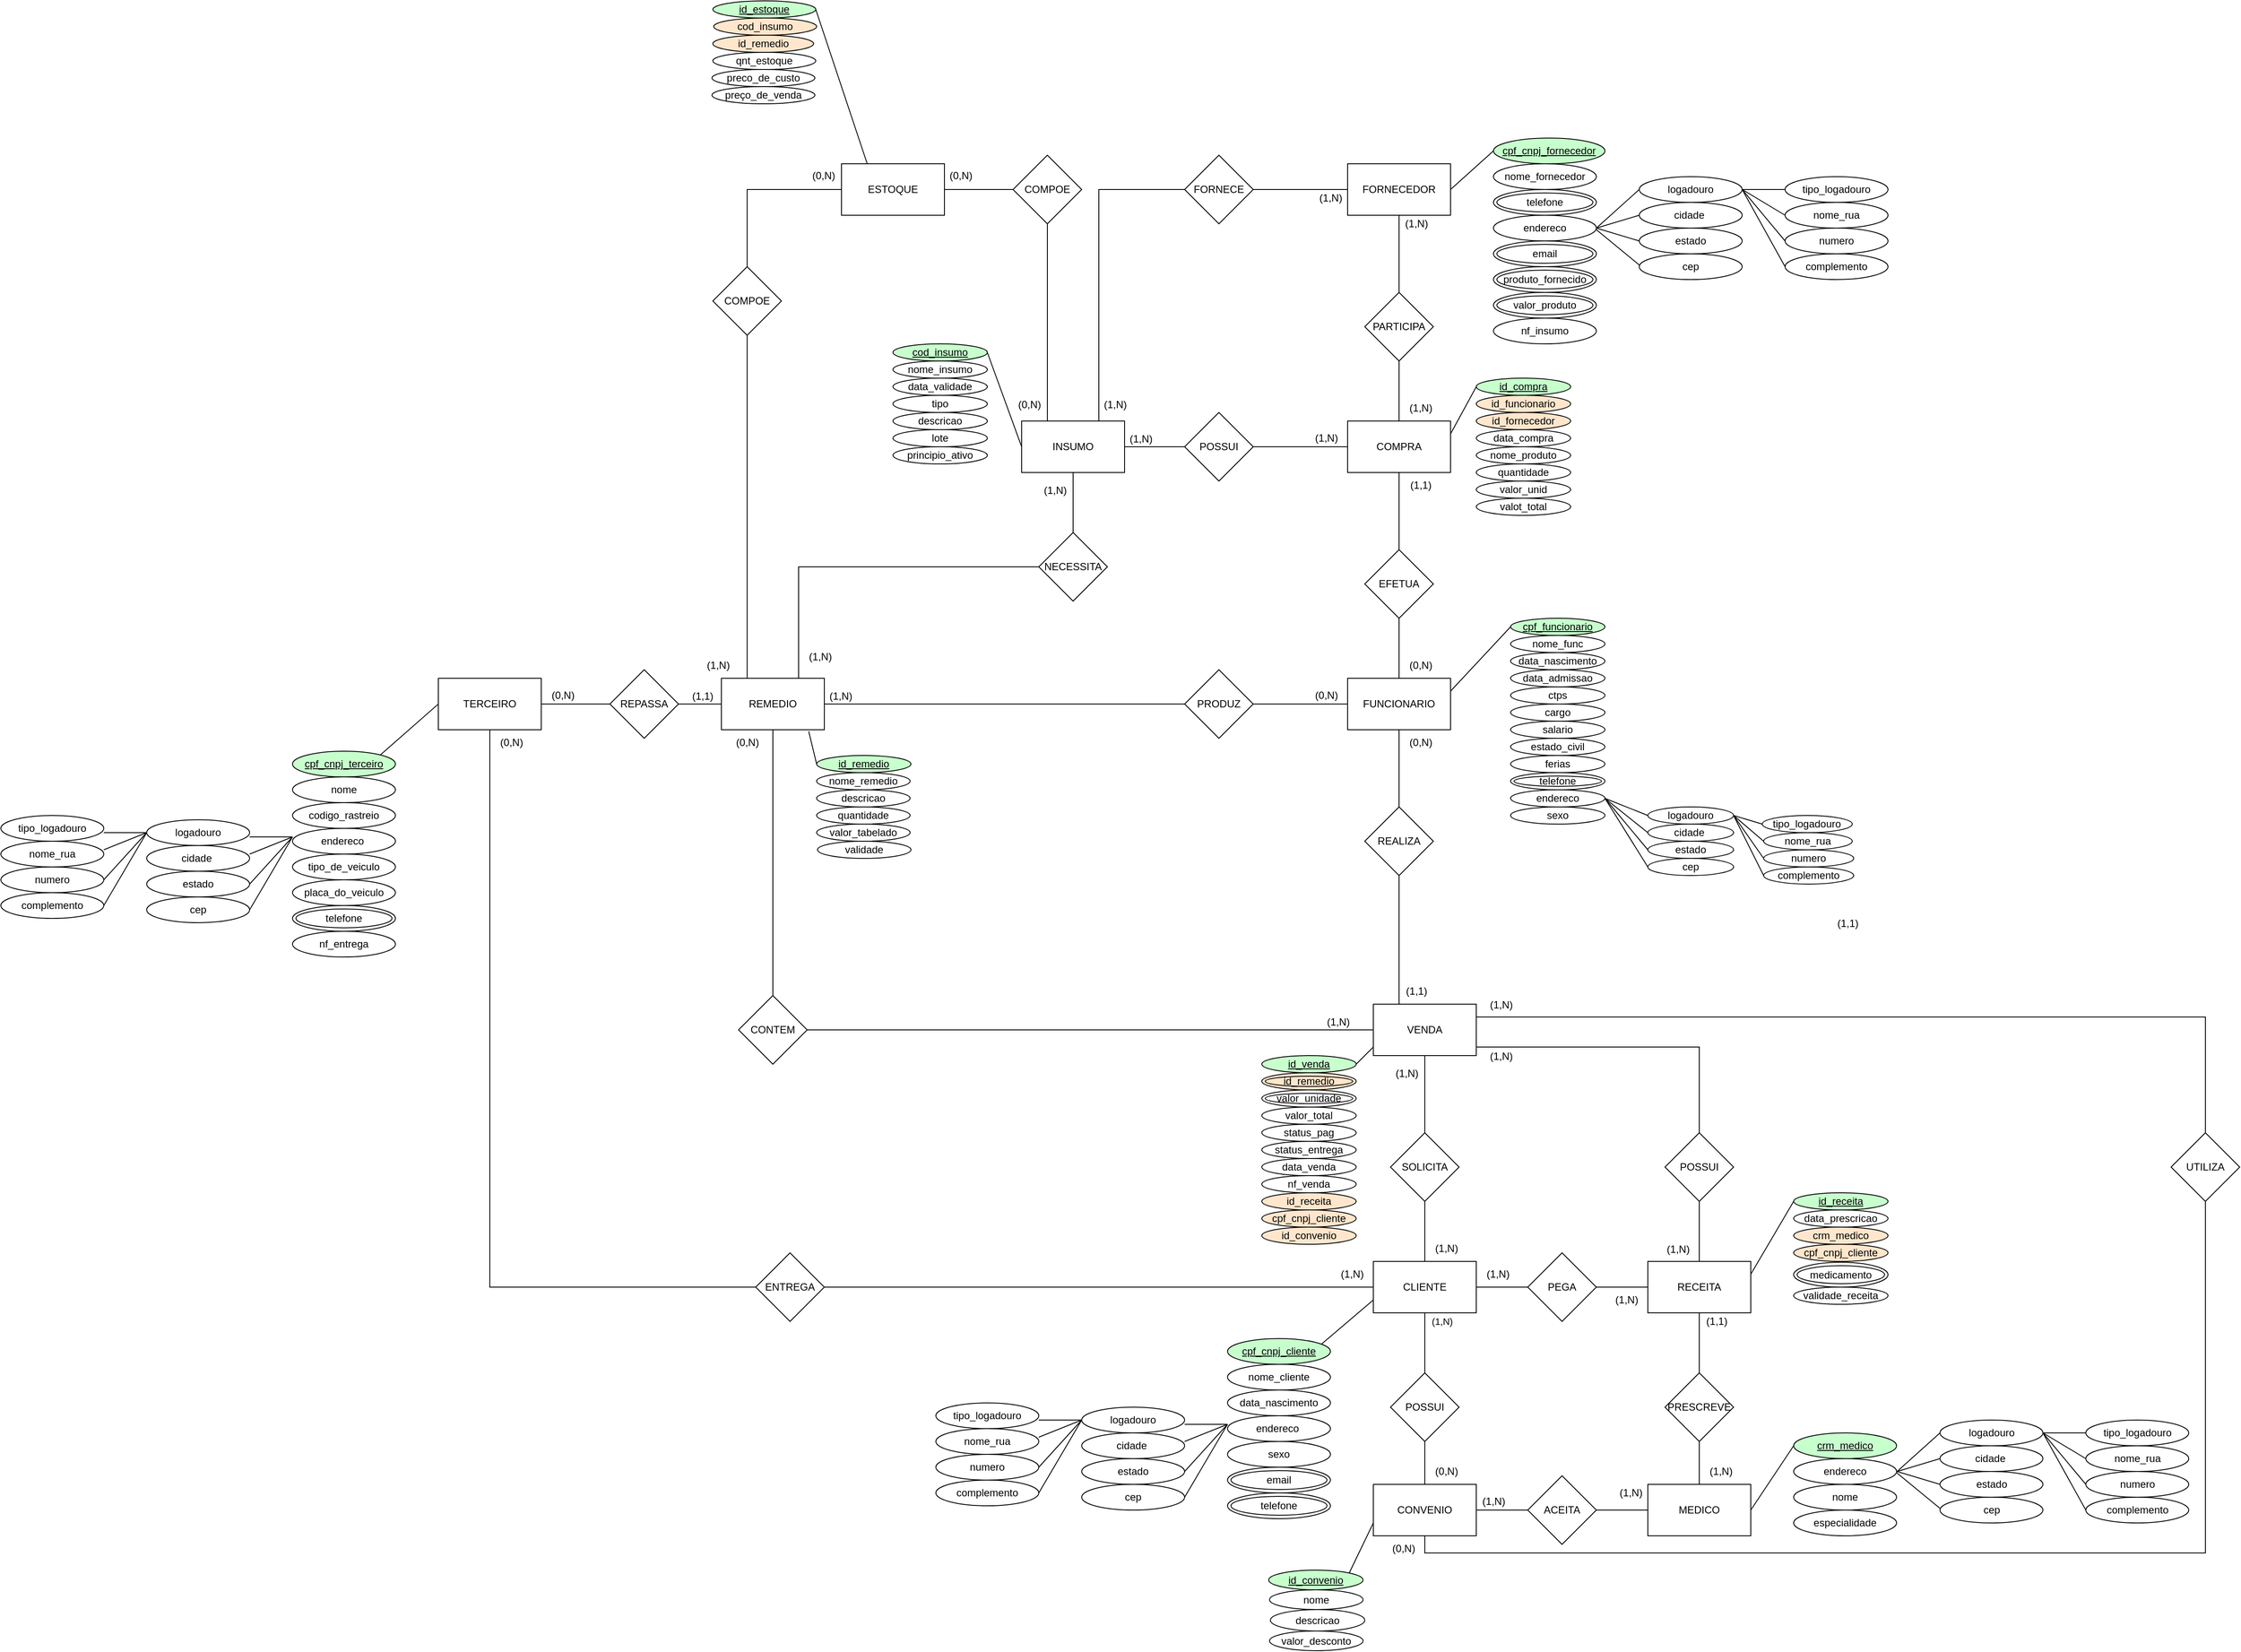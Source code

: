 <mxfile version="20.4.1" type="github">
  <diagram id="HjytBulnDXZ1NcBucnhl" name="Página-1">
    <mxGraphModel dx="3923" dy="2530" grid="1" gridSize="10" guides="1" tooltips="1" connect="1" arrows="1" fold="1" page="1" pageScale="1" pageWidth="1169" pageHeight="827" math="0" shadow="0">
      <root>
        <mxCell id="0" />
        <mxCell id="1" parent="0" />
        <mxCell id="juIPJ5hm67NrbyH4Smqm-1" value="" style="edgeStyle=orthogonalEdgeStyle;rounded=0;orthogonalLoop=1;jettySize=auto;html=1;endArrow=none;endFill=0;" parent="1" source="juIPJ5hm67NrbyH4Smqm-2" target="juIPJ5hm67NrbyH4Smqm-20" edge="1">
          <mxGeometry relative="1" as="geometry" />
        </mxCell>
        <mxCell id="juIPJ5hm67NrbyH4Smqm-2" value="CLIENTE" style="rounded=0;whiteSpace=wrap;html=1;" parent="1" vertex="1">
          <mxGeometry x="180" y="450" width="120" height="60" as="geometry" />
        </mxCell>
        <mxCell id="juIPJ5hm67NrbyH4Smqm-3" value="" style="edgeStyle=orthogonalEdgeStyle;rounded=0;orthogonalLoop=1;jettySize=auto;html=1;endArrow=none;endFill=0;" parent="1" source="juIPJ5hm67NrbyH4Smqm-4" target="juIPJ5hm67NrbyH4Smqm-2" edge="1">
          <mxGeometry relative="1" as="geometry">
            <Array as="points">
              <mxPoint x="320" y="480" />
              <mxPoint x="320" y="480" />
            </Array>
          </mxGeometry>
        </mxCell>
        <mxCell id="juIPJ5hm67NrbyH4Smqm-4" value="PEGA" style="rhombus;whiteSpace=wrap;html=1;" parent="1" vertex="1">
          <mxGeometry x="360" y="440" width="80" height="80" as="geometry" />
        </mxCell>
        <mxCell id="juIPJ5hm67NrbyH4Smqm-5" style="edgeStyle=orthogonalEdgeStyle;rounded=0;orthogonalLoop=1;jettySize=auto;html=1;endArrow=none;endFill=0;" parent="1" source="juIPJ5hm67NrbyH4Smqm-6" target="juIPJ5hm67NrbyH4Smqm-4" edge="1">
          <mxGeometry relative="1" as="geometry" />
        </mxCell>
        <mxCell id="juIPJ5hm67NrbyH4Smqm-6" value="RECEITA" style="rounded=0;whiteSpace=wrap;html=1;" parent="1" vertex="1">
          <mxGeometry x="500" y="450" width="120" height="60" as="geometry" />
        </mxCell>
        <mxCell id="juIPJ5hm67NrbyH4Smqm-7" style="edgeStyle=orthogonalEdgeStyle;rounded=0;orthogonalLoop=1;jettySize=auto;html=1;endArrow=none;endFill=0;" parent="1" source="juIPJ5hm67NrbyH4Smqm-8" edge="1">
          <mxGeometry relative="1" as="geometry">
            <mxPoint x="560" y="660" as="targetPoint" />
          </mxGeometry>
        </mxCell>
        <mxCell id="juIPJ5hm67NrbyH4Smqm-8" value="MEDICO" style="rounded=0;whiteSpace=wrap;html=1;" parent="1" vertex="1">
          <mxGeometry x="500" y="710" width="120" height="60" as="geometry" />
        </mxCell>
        <mxCell id="juIPJ5hm67NrbyH4Smqm-9" style="edgeStyle=orthogonalEdgeStyle;rounded=0;orthogonalLoop=1;jettySize=auto;html=1;entryX=0.5;entryY=1;entryDx=0;entryDy=0;endArrow=none;endFill=0;" parent="1" source="juIPJ5hm67NrbyH4Smqm-10" target="juIPJ5hm67NrbyH4Smqm-6" edge="1">
          <mxGeometry relative="1" as="geometry" />
        </mxCell>
        <mxCell id="juIPJ5hm67NrbyH4Smqm-10" value="PRESCREVE" style="rhombus;whiteSpace=wrap;html=1;" parent="1" vertex="1">
          <mxGeometry x="520" y="580" width="80" height="80" as="geometry" />
        </mxCell>
        <mxCell id="juIPJ5hm67NrbyH4Smqm-11" style="edgeStyle=orthogonalEdgeStyle;rounded=0;orthogonalLoop=1;jettySize=auto;html=1;entryX=0;entryY=0.5;entryDx=0;entryDy=0;endArrow=none;endFill=0;" parent="1" source="juIPJ5hm67NrbyH4Smqm-12" target="juIPJ5hm67NrbyH4Smqm-8" edge="1">
          <mxGeometry relative="1" as="geometry" />
        </mxCell>
        <mxCell id="juIPJ5hm67NrbyH4Smqm-12" value="ACEITA" style="rhombus;whiteSpace=wrap;html=1;" parent="1" vertex="1">
          <mxGeometry x="360" y="700" width="80" height="80" as="geometry" />
        </mxCell>
        <mxCell id="juIPJ5hm67NrbyH4Smqm-13" style="edgeStyle=orthogonalEdgeStyle;rounded=0;orthogonalLoop=1;jettySize=auto;html=1;entryX=0;entryY=0.5;entryDx=0;entryDy=0;endArrow=none;endFill=0;" parent="1" source="juIPJ5hm67NrbyH4Smqm-15" target="juIPJ5hm67NrbyH4Smqm-12" edge="1">
          <mxGeometry relative="1" as="geometry" />
        </mxCell>
        <mxCell id="juIPJ5hm67NrbyH4Smqm-14" style="edgeStyle=orthogonalEdgeStyle;rounded=0;orthogonalLoop=1;jettySize=auto;html=1;entryX=0.5;entryY=1;entryDx=0;entryDy=0;endArrow=none;endFill=0;exitX=0.5;exitY=1;exitDx=0;exitDy=0;" parent="1" source="juIPJ5hm67NrbyH4Smqm-15" target="juIPJ5hm67NrbyH4Smqm-25" edge="1">
          <mxGeometry relative="1" as="geometry">
            <mxPoint x="810.0" y="740" as="sourcePoint" />
          </mxGeometry>
        </mxCell>
        <mxCell id="juIPJ5hm67NrbyH4Smqm-15" value="CONVENIO" style="rounded=0;whiteSpace=wrap;html=1;" parent="1" vertex="1">
          <mxGeometry x="180" y="710" width="120" height="60" as="geometry" />
        </mxCell>
        <mxCell id="juIPJ5hm67NrbyH4Smqm-16" value="(1,N)" style="edgeStyle=orthogonalEdgeStyle;rounded=0;orthogonalLoop=1;jettySize=auto;html=1;entryX=0.5;entryY=1;entryDx=0;entryDy=0;exitX=0.5;exitY=0;exitDx=0;exitDy=0;endArrow=none;endFill=0;" parent="1" source="juIPJ5hm67NrbyH4Smqm-18" target="juIPJ5hm67NrbyH4Smqm-2" edge="1">
          <mxGeometry x="0.714" y="-20" relative="1" as="geometry">
            <Array as="points">
              <mxPoint x="240" y="550" />
              <mxPoint x="240" y="550" />
            </Array>
            <mxPoint as="offset" />
          </mxGeometry>
        </mxCell>
        <mxCell id="juIPJ5hm67NrbyH4Smqm-17" style="edgeStyle=orthogonalEdgeStyle;rounded=0;orthogonalLoop=1;jettySize=auto;html=1;entryX=0.5;entryY=0;entryDx=0;entryDy=0;exitX=0.5;exitY=1;exitDx=0;exitDy=0;endArrow=none;endFill=0;" parent="1" source="juIPJ5hm67NrbyH4Smqm-18" target="juIPJ5hm67NrbyH4Smqm-15" edge="1">
          <mxGeometry relative="1" as="geometry" />
        </mxCell>
        <mxCell id="juIPJ5hm67NrbyH4Smqm-18" value="POSSUI" style="rhombus;whiteSpace=wrap;html=1;" parent="1" vertex="1">
          <mxGeometry x="200" y="580" width="80" height="80" as="geometry" />
        </mxCell>
        <mxCell id="juIPJ5hm67NrbyH4Smqm-19" value="" style="edgeStyle=orthogonalEdgeStyle;rounded=0;orthogonalLoop=1;jettySize=auto;html=1;endArrow=none;endFill=0;" parent="1" source="juIPJ5hm67NrbyH4Smqm-20" target="juIPJ5hm67NrbyH4Smqm-23" edge="1">
          <mxGeometry relative="1" as="geometry" />
        </mxCell>
        <mxCell id="juIPJ5hm67NrbyH4Smqm-20" value="SOLICITA" style="rhombus;whiteSpace=wrap;html=1;rounded=0;" parent="1" vertex="1">
          <mxGeometry x="200" y="300" width="80" height="80" as="geometry" />
        </mxCell>
        <mxCell id="juIPJ5hm67NrbyH4Smqm-21" value="" style="edgeStyle=orthogonalEdgeStyle;rounded=0;orthogonalLoop=1;jettySize=auto;html=1;endArrow=none;endFill=0;" parent="1" source="juIPJ5hm67NrbyH4Smqm-23" target="juIPJ5hm67NrbyH4Smqm-27" edge="1">
          <mxGeometry relative="1" as="geometry">
            <Array as="points">
              <mxPoint x="560" y="200" />
            </Array>
          </mxGeometry>
        </mxCell>
        <mxCell id="juIPJ5hm67NrbyH4Smqm-22" value="" style="edgeStyle=orthogonalEdgeStyle;rounded=0;orthogonalLoop=1;jettySize=auto;html=1;endArrow=none;endFill=0;exitX=0.25;exitY=0;exitDx=0;exitDy=0;" parent="1" source="juIPJ5hm67NrbyH4Smqm-23" target="juIPJ5hm67NrbyH4Smqm-29" edge="1">
          <mxGeometry relative="1" as="geometry">
            <Array as="points">
              <mxPoint x="210" y="70" />
              <mxPoint x="210" y="70" />
            </Array>
          </mxGeometry>
        </mxCell>
        <mxCell id="juIPJ5hm67NrbyH4Smqm-23" value="VENDA" style="whiteSpace=wrap;html=1;rounded=0;" parent="1" vertex="1">
          <mxGeometry x="180" y="150" width="120" height="60" as="geometry" />
        </mxCell>
        <mxCell id="juIPJ5hm67NrbyH4Smqm-24" style="edgeStyle=orthogonalEdgeStyle;rounded=0;orthogonalLoop=1;jettySize=auto;html=1;entryX=1;entryY=0.25;entryDx=0;entryDy=0;endArrow=none;endFill=0;exitX=0.5;exitY=0;exitDx=0;exitDy=0;" parent="1" source="juIPJ5hm67NrbyH4Smqm-25" target="juIPJ5hm67NrbyH4Smqm-23" edge="1">
          <mxGeometry relative="1" as="geometry">
            <mxPoint x="810.0" y="180" as="targetPoint" />
          </mxGeometry>
        </mxCell>
        <mxCell id="juIPJ5hm67NrbyH4Smqm-25" value="UTILIZA" style="rhombus;whiteSpace=wrap;html=1;" parent="1" vertex="1">
          <mxGeometry x="1110" y="300" width="80" height="80" as="geometry" />
        </mxCell>
        <mxCell id="juIPJ5hm67NrbyH4Smqm-26" style="edgeStyle=orthogonalEdgeStyle;rounded=0;orthogonalLoop=1;jettySize=auto;html=1;entryX=0.5;entryY=0;entryDx=0;entryDy=0;endArrow=none;endFill=0;" parent="1" source="juIPJ5hm67NrbyH4Smqm-27" target="juIPJ5hm67NrbyH4Smqm-6" edge="1">
          <mxGeometry relative="1" as="geometry" />
        </mxCell>
        <mxCell id="juIPJ5hm67NrbyH4Smqm-27" value="POSSUI" style="rhombus;whiteSpace=wrap;html=1;rounded=0;" parent="1" vertex="1">
          <mxGeometry x="520" y="300" width="80" height="80" as="geometry" />
        </mxCell>
        <mxCell id="juIPJ5hm67NrbyH4Smqm-28" value="" style="edgeStyle=orthogonalEdgeStyle;rounded=0;orthogonalLoop=1;jettySize=auto;html=1;endArrow=none;endFill=0;" parent="1" source="juIPJ5hm67NrbyH4Smqm-29" target="juIPJ5hm67NrbyH4Smqm-34" edge="1">
          <mxGeometry relative="1" as="geometry" />
        </mxCell>
        <mxCell id="juIPJ5hm67NrbyH4Smqm-29" value="REALIZA" style="rhombus;whiteSpace=wrap;html=1;rounded=0;" parent="1" vertex="1">
          <mxGeometry x="170" y="-80" width="80" height="80" as="geometry" />
        </mxCell>
        <mxCell id="juIPJ5hm67NrbyH4Smqm-30" style="edgeStyle=orthogonalEdgeStyle;rounded=0;orthogonalLoop=1;jettySize=auto;html=1;endArrow=none;endFill=0;" parent="1" source="juIPJ5hm67NrbyH4Smqm-31" target="juIPJ5hm67NrbyH4Smqm-23" edge="1">
          <mxGeometry relative="1" as="geometry" />
        </mxCell>
        <mxCell id="juIPJ5hm67NrbyH4Smqm-31" value="CONTEM" style="rhombus;whiteSpace=wrap;html=1;" parent="1" vertex="1">
          <mxGeometry x="-560" y="140" width="80" height="80" as="geometry" />
        </mxCell>
        <mxCell id="juIPJ5hm67NrbyH4Smqm-32" value="" style="edgeStyle=orthogonalEdgeStyle;rounded=0;orthogonalLoop=1;jettySize=auto;html=1;endArrow=none;endFill=0;" parent="1" source="juIPJ5hm67NrbyH4Smqm-34" target="juIPJ5hm67NrbyH4Smqm-38" edge="1">
          <mxGeometry relative="1" as="geometry" />
        </mxCell>
        <mxCell id="juIPJ5hm67NrbyH4Smqm-33" value="" style="edgeStyle=orthogonalEdgeStyle;rounded=0;orthogonalLoop=1;jettySize=auto;html=1;endArrow=none;endFill=0;exitX=0;exitY=0.5;exitDx=0;exitDy=0;" parent="1" source="juIPJ5hm67NrbyH4Smqm-34" target="juIPJ5hm67NrbyH4Smqm-42" edge="1">
          <mxGeometry relative="1" as="geometry">
            <mxPoint x="-110.0" y="-200" as="sourcePoint" />
          </mxGeometry>
        </mxCell>
        <mxCell id="juIPJ5hm67NrbyH4Smqm-34" value="FUNCIONARIO" style="whiteSpace=wrap;html=1;rounded=0;" parent="1" vertex="1">
          <mxGeometry x="150" y="-230" width="120" height="60" as="geometry" />
        </mxCell>
        <mxCell id="juIPJ5hm67NrbyH4Smqm-35" style="edgeStyle=orthogonalEdgeStyle;rounded=0;orthogonalLoop=1;jettySize=auto;html=1;exitX=1;exitY=0.5;exitDx=0;exitDy=0;entryX=0;entryY=0.5;entryDx=0;entryDy=0;endArrow=none;endFill=0;" parent="1" source="juIPJ5hm67NrbyH4Smqm-36" target="juIPJ5hm67NrbyH4Smqm-89" edge="1">
          <mxGeometry relative="1" as="geometry" />
        </mxCell>
        <mxCell id="juIPJ5hm67NrbyH4Smqm-36" value="ESTOQUE" style="whiteSpace=wrap;html=1;rounded=0;" parent="1" vertex="1">
          <mxGeometry x="-440" y="-830" width="120" height="60" as="geometry" />
        </mxCell>
        <mxCell id="juIPJ5hm67NrbyH4Smqm-37" value="" style="edgeStyle=orthogonalEdgeStyle;rounded=0;orthogonalLoop=1;jettySize=auto;html=1;endArrow=none;endFill=0;" parent="1" source="juIPJ5hm67NrbyH4Smqm-38" target="juIPJ5hm67NrbyH4Smqm-41" edge="1">
          <mxGeometry relative="1" as="geometry" />
        </mxCell>
        <mxCell id="juIPJ5hm67NrbyH4Smqm-38" value="EFETUA" style="rhombus;whiteSpace=wrap;html=1;rounded=0;" parent="1" vertex="1">
          <mxGeometry x="170" y="-380" width="80" height="80" as="geometry" />
        </mxCell>
        <mxCell id="juIPJ5hm67NrbyH4Smqm-39" value="" style="edgeStyle=orthogonalEdgeStyle;rounded=0;orthogonalLoop=1;jettySize=auto;html=1;endArrow=none;endFill=0;" parent="1" source="juIPJ5hm67NrbyH4Smqm-41" target="juIPJ5hm67NrbyH4Smqm-52" edge="1">
          <mxGeometry relative="1" as="geometry" />
        </mxCell>
        <mxCell id="juIPJ5hm67NrbyH4Smqm-40" value="" style="edgeStyle=orthogonalEdgeStyle;rounded=0;orthogonalLoop=1;jettySize=auto;html=1;endArrow=none;endFill=0;" parent="1" source="juIPJ5hm67NrbyH4Smqm-41" target="juIPJ5hm67NrbyH4Smqm-56" edge="1">
          <mxGeometry relative="1" as="geometry" />
        </mxCell>
        <mxCell id="juIPJ5hm67NrbyH4Smqm-41" value="COMPRA" style="whiteSpace=wrap;html=1;rounded=0;" parent="1" vertex="1">
          <mxGeometry x="150" y="-530" width="120" height="60" as="geometry" />
        </mxCell>
        <mxCell id="juIPJ5hm67NrbyH4Smqm-42" value="PRODUZ" style="rhombus;whiteSpace=wrap;html=1;rounded=0;" parent="1" vertex="1">
          <mxGeometry x="-40" y="-240" width="80" height="80" as="geometry" />
        </mxCell>
        <mxCell id="juIPJ5hm67NrbyH4Smqm-43" value="" style="edgeStyle=orthogonalEdgeStyle;rounded=0;orthogonalLoop=1;jettySize=auto;html=1;endArrow=none;endFill=0;entryX=0;entryY=0.5;entryDx=0;entryDy=0;" parent="1" source="juIPJ5hm67NrbyH4Smqm-45" target="juIPJ5hm67NrbyH4Smqm-42" edge="1">
          <mxGeometry relative="1" as="geometry">
            <mxPoint x="-10" y="-200" as="targetPoint" />
          </mxGeometry>
        </mxCell>
        <mxCell id="juIPJ5hm67NrbyH4Smqm-44" style="edgeStyle=orthogonalEdgeStyle;rounded=0;orthogonalLoop=1;jettySize=auto;html=1;exitX=0.5;exitY=0;exitDx=0;exitDy=0;entryX=0;entryY=0.5;entryDx=0;entryDy=0;endArrow=none;endFill=0;startArrow=none;" parent="1" source="juIPJ5hm67NrbyH4Smqm-86" target="juIPJ5hm67NrbyH4Smqm-36" edge="1">
          <mxGeometry relative="1" as="geometry">
            <Array as="points">
              <mxPoint x="-550" y="-800" />
            </Array>
          </mxGeometry>
        </mxCell>
        <mxCell id="juIPJ5hm67NrbyH4Smqm-45" value="REMEDIO" style="whiteSpace=wrap;html=1;rounded=0;" parent="1" vertex="1">
          <mxGeometry x="-580" y="-230" width="120" height="60" as="geometry" />
        </mxCell>
        <mxCell id="juIPJ5hm67NrbyH4Smqm-46" value="" style="edgeStyle=orthogonalEdgeStyle;rounded=0;orthogonalLoop=1;jettySize=auto;html=1;endArrow=none;endFill=0;entryX=0;entryY=0.5;entryDx=0;entryDy=0;" parent="1" source="juIPJ5hm67NrbyH4Smqm-47" target="juIPJ5hm67NrbyH4Smqm-45" edge="1">
          <mxGeometry relative="1" as="geometry">
            <mxPoint x="-620.0" y="-200" as="targetPoint" />
          </mxGeometry>
        </mxCell>
        <mxCell id="juIPJ5hm67NrbyH4Smqm-47" value="REPASSA" style="rhombus;whiteSpace=wrap;html=1;rounded=0;" parent="1" vertex="1">
          <mxGeometry x="-710" y="-240" width="80" height="80" as="geometry" />
        </mxCell>
        <mxCell id="juIPJ5hm67NrbyH4Smqm-48" value="" style="edgeStyle=orthogonalEdgeStyle;rounded=0;orthogonalLoop=1;jettySize=auto;html=1;entryX=0;entryY=0.5;entryDx=0;entryDy=0;endArrow=none;endFill=0;" parent="1" source="juIPJ5hm67NrbyH4Smqm-50" target="juIPJ5hm67NrbyH4Smqm-47" edge="1">
          <mxGeometry relative="1" as="geometry" />
        </mxCell>
        <mxCell id="juIPJ5hm67NrbyH4Smqm-49" value="" style="edgeStyle=orthogonalEdgeStyle;rounded=0;orthogonalLoop=1;jettySize=auto;html=1;endArrow=none;endFill=0;" parent="1" source="juIPJ5hm67NrbyH4Smqm-50" target="juIPJ5hm67NrbyH4Smqm-64" edge="1">
          <mxGeometry relative="1" as="geometry">
            <Array as="points">
              <mxPoint x="-850" y="480" />
            </Array>
          </mxGeometry>
        </mxCell>
        <mxCell id="juIPJ5hm67NrbyH4Smqm-50" value="TERCEIRO" style="whiteSpace=wrap;html=1;rounded=0;" parent="1" vertex="1">
          <mxGeometry x="-910" y="-230" width="120" height="60" as="geometry" />
        </mxCell>
        <mxCell id="juIPJ5hm67NrbyH4Smqm-51" value="" style="edgeStyle=orthogonalEdgeStyle;rounded=0;orthogonalLoop=1;jettySize=auto;html=1;endArrow=none;endFill=0;" parent="1" source="juIPJ5hm67NrbyH4Smqm-52" target="juIPJ5hm67NrbyH4Smqm-54" edge="1">
          <mxGeometry relative="1" as="geometry" />
        </mxCell>
        <mxCell id="juIPJ5hm67NrbyH4Smqm-52" value="PARTICIPA" style="rhombus;whiteSpace=wrap;html=1;rounded=0;" parent="1" vertex="1">
          <mxGeometry x="170" y="-680" width="80" height="80" as="geometry" />
        </mxCell>
        <mxCell id="juIPJ5hm67NrbyH4Smqm-53" value="" style="edgeStyle=orthogonalEdgeStyle;rounded=0;orthogonalLoop=1;jettySize=auto;html=1;endArrow=none;endFill=0;" parent="1" source="juIPJ5hm67NrbyH4Smqm-54" target="juIPJ5hm67NrbyH4Smqm-60" edge="1">
          <mxGeometry relative="1" as="geometry" />
        </mxCell>
        <mxCell id="juIPJ5hm67NrbyH4Smqm-54" value="FORNECEDOR" style="whiteSpace=wrap;html=1;rounded=0;" parent="1" vertex="1">
          <mxGeometry x="150" y="-830" width="120" height="60" as="geometry" />
        </mxCell>
        <mxCell id="juIPJ5hm67NrbyH4Smqm-55" value="" style="edgeStyle=orthogonalEdgeStyle;rounded=0;orthogonalLoop=1;jettySize=auto;html=1;endArrow=none;endFill=0;" parent="1" source="juIPJ5hm67NrbyH4Smqm-56" target="juIPJ5hm67NrbyH4Smqm-58" edge="1">
          <mxGeometry relative="1" as="geometry" />
        </mxCell>
        <mxCell id="juIPJ5hm67NrbyH4Smqm-56" value="POSSUI" style="rhombus;whiteSpace=wrap;html=1;rounded=0;" parent="1" vertex="1">
          <mxGeometry x="-40" y="-540" width="80" height="80" as="geometry" />
        </mxCell>
        <mxCell id="juIPJ5hm67NrbyH4Smqm-57" value="" style="edgeStyle=orthogonalEdgeStyle;rounded=0;orthogonalLoop=1;jettySize=auto;html=1;endArrow=none;endFill=0;" parent="1" source="juIPJ5hm67NrbyH4Smqm-58" target="juIPJ5hm67NrbyH4Smqm-62" edge="1">
          <mxGeometry relative="1" as="geometry" />
        </mxCell>
        <mxCell id="juIPJ5hm67NrbyH4Smqm-58" value="INSUMO" style="whiteSpace=wrap;html=1;rounded=0;" parent="1" vertex="1">
          <mxGeometry x="-230" y="-530" width="120" height="60" as="geometry" />
        </mxCell>
        <mxCell id="juIPJ5hm67NrbyH4Smqm-59" value="" style="edgeStyle=orthogonalEdgeStyle;rounded=0;orthogonalLoop=1;jettySize=auto;html=1;endArrow=none;endFill=0;" parent="1" source="juIPJ5hm67NrbyH4Smqm-60" target="juIPJ5hm67NrbyH4Smqm-58" edge="1">
          <mxGeometry relative="1" as="geometry">
            <mxPoint x="-90.0" y="-800" as="targetPoint" />
            <Array as="points">
              <mxPoint x="-140" y="-800" />
            </Array>
          </mxGeometry>
        </mxCell>
        <mxCell id="juIPJ5hm67NrbyH4Smqm-60" value="FORNECE" style="rhombus;whiteSpace=wrap;html=1;rounded=0;" parent="1" vertex="1">
          <mxGeometry x="-40" y="-840" width="80" height="80" as="geometry" />
        </mxCell>
        <mxCell id="juIPJ5hm67NrbyH4Smqm-61" style="edgeStyle=orthogonalEdgeStyle;rounded=0;orthogonalLoop=1;jettySize=auto;html=1;endArrow=none;endFill=0;" parent="1" source="juIPJ5hm67NrbyH4Smqm-62" target="juIPJ5hm67NrbyH4Smqm-45" edge="1">
          <mxGeometry relative="1" as="geometry">
            <Array as="points">
              <mxPoint x="-490" y="-360" />
            </Array>
          </mxGeometry>
        </mxCell>
        <mxCell id="juIPJ5hm67NrbyH4Smqm-62" value="NECESSITA" style="rhombus;whiteSpace=wrap;html=1;rounded=0;" parent="1" vertex="1">
          <mxGeometry x="-210" y="-400" width="80" height="80" as="geometry" />
        </mxCell>
        <mxCell id="juIPJ5hm67NrbyH4Smqm-63" style="edgeStyle=orthogonalEdgeStyle;rounded=0;orthogonalLoop=1;jettySize=auto;html=1;entryX=0;entryY=0.5;entryDx=0;entryDy=0;endArrow=none;endFill=0;" parent="1" source="juIPJ5hm67NrbyH4Smqm-64" target="juIPJ5hm67NrbyH4Smqm-2" edge="1">
          <mxGeometry relative="1" as="geometry" />
        </mxCell>
        <mxCell id="juIPJ5hm67NrbyH4Smqm-64" value="ENTREGA" style="rhombus;whiteSpace=wrap;html=1;rounded=0;" parent="1" vertex="1">
          <mxGeometry x="-540" y="440" width="80" height="80" as="geometry" />
        </mxCell>
        <mxCell id="juIPJ5hm67NrbyH4Smqm-65" value="&lt;u&gt;id_venda&lt;/u&gt;" style="ellipse;whiteSpace=wrap;html=1;fillColor=#C7FFCD;" parent="1" vertex="1">
          <mxGeometry x="50" y="210" width="110" height="20" as="geometry" />
        </mxCell>
        <mxCell id="juIPJ5hm67NrbyH4Smqm-66" value="valor_total" style="ellipse;whiteSpace=wrap;html=1;fillColor=#FFFFFF;" parent="1" vertex="1">
          <mxGeometry x="50" y="270" width="110" height="20" as="geometry" />
        </mxCell>
        <mxCell id="juIPJ5hm67NrbyH4Smqm-67" value="data_venda" style="ellipse;whiteSpace=wrap;html=1;fillColor=#FFFFFF;" parent="1" vertex="1">
          <mxGeometry x="50" y="330" width="110" height="20" as="geometry" />
        </mxCell>
        <mxCell id="juIPJ5hm67NrbyH4Smqm-68" value="" style="endArrow=none;html=1;rounded=0;entryX=0;entryY=0.833;entryDx=0;entryDy=0;exitX=1;exitY=0.5;exitDx=0;exitDy=0;entryPerimeter=0;" parent="1" source="juIPJ5hm67NrbyH4Smqm-65" target="juIPJ5hm67NrbyH4Smqm-23" edge="1">
          <mxGeometry width="50" height="50" relative="1" as="geometry">
            <mxPoint x="130" y="230" as="sourcePoint" />
            <mxPoint x="180" y="180" as="targetPoint" />
          </mxGeometry>
        </mxCell>
        <mxCell id="juIPJ5hm67NrbyH4Smqm-69" value="&lt;u&gt;&lt;span&gt;cod_insumo&lt;/span&gt;&lt;/u&gt;" style="ellipse;whiteSpace=wrap;html=1;fillColor=#C7FFCD;fontStyle=0" parent="1" vertex="1">
          <mxGeometry x="-380" y="-620" width="110" height="20" as="geometry" />
        </mxCell>
        <mxCell id="juIPJ5hm67NrbyH4Smqm-70" value="nome_insumo" style="ellipse;whiteSpace=wrap;html=1;fillColor=#FFFFFF;" parent="1" vertex="1">
          <mxGeometry x="-380" y="-600" width="110" height="20" as="geometry" />
        </mxCell>
        <mxCell id="juIPJ5hm67NrbyH4Smqm-71" value="data_validade" style="ellipse;whiteSpace=wrap;html=1;fillColor=#FFFFFF;" parent="1" vertex="1">
          <mxGeometry x="-380" y="-580" width="110" height="20" as="geometry" />
        </mxCell>
        <mxCell id="juIPJ5hm67NrbyH4Smqm-74" value="descricao" style="ellipse;whiteSpace=wrap;html=1;fillColor=#FFFFFF;" parent="1" vertex="1">
          <mxGeometry x="-380" y="-540" width="110" height="20" as="geometry" />
        </mxCell>
        <mxCell id="juIPJ5hm67NrbyH4Smqm-75" value="" style="endArrow=none;html=1;rounded=0;entryX=0;entryY=0.5;entryDx=0;entryDy=0;exitX=1;exitY=0.5;exitDx=0;exitDy=0;" parent="1" source="juIPJ5hm67NrbyH4Smqm-69" target="juIPJ5hm67NrbyH4Smqm-58" edge="1">
          <mxGeometry width="50" height="50" relative="1" as="geometry">
            <mxPoint x="-330" y="-388" as="sourcePoint" />
            <mxPoint x="-280" y="-438" as="targetPoint" />
          </mxGeometry>
        </mxCell>
        <mxCell id="juIPJ5hm67NrbyH4Smqm-76" value="(1,1)" style="text;strokeColor=none;fillColor=none;align=left;verticalAlign=middle;spacingLeft=4;spacingRight=4;overflow=hidden;points=[[0,0.5],[1,0.5]];portConstraint=eastwest;rotatable=0;" parent="1" vertex="1">
          <mxGeometry x="715" y="45" width="40" height="20" as="geometry" />
        </mxCell>
        <mxCell id="juIPJ5hm67NrbyH4Smqm-77" value="(1,N)" style="text;strokeColor=none;fillColor=none;align=left;verticalAlign=middle;spacingLeft=4;spacingRight=4;overflow=hidden;points=[[0,0.5],[1,0.5]];portConstraint=eastwest;rotatable=0;" parent="1" vertex="1">
          <mxGeometry x="200" y="220" width="40" height="20" as="geometry" />
        </mxCell>
        <mxCell id="juIPJ5hm67NrbyH4Smqm-79" value="(1,N)" style="text;strokeColor=none;fillColor=none;align=left;verticalAlign=middle;spacingLeft=4;spacingRight=4;overflow=hidden;points=[[0,0.5],[1,0.5]];portConstraint=eastwest;rotatable=0;" parent="1" vertex="1">
          <mxGeometry x="310" y="200" width="40" height="20" as="geometry" />
        </mxCell>
        <mxCell id="juIPJ5hm67NrbyH4Smqm-80" value="(1,N)" style="text;strokeColor=none;fillColor=none;align=left;verticalAlign=middle;spacingLeft=4;spacingRight=4;overflow=hidden;points=[[0,0.5],[1,0.5]];portConstraint=eastwest;rotatable=0;" parent="1" vertex="1">
          <mxGeometry x="-140" y="-560" width="40" height="20" as="geometry" />
        </mxCell>
        <mxCell id="juIPJ5hm67NrbyH4Smqm-81" value="(1,N)" style="text;strokeColor=none;fillColor=none;align=left;verticalAlign=middle;spacingLeft=4;spacingRight=4;overflow=hidden;points=[[0,0.5],[1,0.5]];portConstraint=eastwest;rotatable=0;" parent="1" vertex="1">
          <mxGeometry x="-110" y="-520" width="40" height="20" as="geometry" />
        </mxCell>
        <mxCell id="juIPJ5hm67NrbyH4Smqm-82" value="(1,N)" style="text;strokeColor=none;fillColor=none;align=left;verticalAlign=middle;spacingLeft=4;spacingRight=4;overflow=hidden;points=[[0,0.5],[1,0.5]];portConstraint=eastwest;rotatable=0;" parent="1" vertex="1">
          <mxGeometry x="-210" y="-460" width="40" height="20" as="geometry" />
        </mxCell>
        <mxCell id="juIPJ5hm67NrbyH4Smqm-83" value="" style="endArrow=none;html=1;rounded=0;entryX=0.5;entryY=1;entryDx=0;entryDy=0;exitX=0.5;exitY=0;exitDx=0;exitDy=0;" parent="1" source="juIPJ5hm67NrbyH4Smqm-31" target="juIPJ5hm67NrbyH4Smqm-45" edge="1">
          <mxGeometry width="50" height="50" relative="1" as="geometry">
            <mxPoint x="-210" y="-100" as="sourcePoint" />
            <mxPoint x="-160" y="-150" as="targetPoint" />
          </mxGeometry>
        </mxCell>
        <mxCell id="juIPJ5hm67NrbyH4Smqm-84" value="(1,N)" style="text;strokeColor=none;fillColor=none;align=left;verticalAlign=middle;spacingLeft=4;spacingRight=4;overflow=hidden;points=[[0,0.5],[1,0.5]];portConstraint=eastwest;rotatable=0;" parent="1" vertex="1">
          <mxGeometry x="120" y="160" width="40" height="20" as="geometry" />
        </mxCell>
        <mxCell id="juIPJ5hm67NrbyH4Smqm-85" value="lote" style="ellipse;whiteSpace=wrap;html=1;fillColor=#FFFFFF;" parent="1" vertex="1">
          <mxGeometry x="-380" y="-520" width="110" height="20" as="geometry" />
        </mxCell>
        <mxCell id="juIPJ5hm67NrbyH4Smqm-86" value="COMPOE" style="rhombus;whiteSpace=wrap;html=1;" parent="1" vertex="1">
          <mxGeometry x="-590" y="-710" width="80" height="80" as="geometry" />
        </mxCell>
        <mxCell id="juIPJ5hm67NrbyH4Smqm-87" value="" style="edgeStyle=orthogonalEdgeStyle;rounded=0;orthogonalLoop=1;jettySize=auto;html=1;exitX=0.25;exitY=0;exitDx=0;exitDy=0;entryX=0.5;entryY=1;entryDx=0;entryDy=0;endArrow=none;endFill=0;" parent="1" source="juIPJ5hm67NrbyH4Smqm-45" target="juIPJ5hm67NrbyH4Smqm-86" edge="1">
          <mxGeometry relative="1" as="geometry">
            <mxPoint x="-550" y="-230" as="sourcePoint" />
            <mxPoint x="640.0" y="-230" as="targetPoint" />
            <Array as="points" />
          </mxGeometry>
        </mxCell>
        <mxCell id="juIPJ5hm67NrbyH4Smqm-88" style="edgeStyle=orthogonalEdgeStyle;rounded=0;orthogonalLoop=1;jettySize=auto;html=1;entryX=0.25;entryY=0;entryDx=0;entryDy=0;endArrow=none;endFill=0;" parent="1" source="juIPJ5hm67NrbyH4Smqm-89" target="juIPJ5hm67NrbyH4Smqm-58" edge="1">
          <mxGeometry relative="1" as="geometry" />
        </mxCell>
        <mxCell id="juIPJ5hm67NrbyH4Smqm-89" value="COMPOE" style="rhombus;whiteSpace=wrap;html=1;" parent="1" vertex="1">
          <mxGeometry x="-240" y="-840" width="80" height="80" as="geometry" />
        </mxCell>
        <mxCell id="juIPJ5hm67NrbyH4Smqm-90" value="(0,N)" style="text;strokeColor=none;fillColor=none;align=left;verticalAlign=middle;spacingLeft=4;spacingRight=4;overflow=hidden;points=[[0,0.5],[1,0.5]];portConstraint=eastwest;rotatable=0;" parent="1" vertex="1">
          <mxGeometry x="-240" y="-560" width="40" height="20" as="geometry" />
        </mxCell>
        <mxCell id="juIPJ5hm67NrbyH4Smqm-91" value="tipo" style="ellipse;whiteSpace=wrap;html=1;fillColor=#FFFFFF;" parent="1" vertex="1">
          <mxGeometry x="-380" y="-560" width="110" height="20" as="geometry" />
        </mxCell>
        <mxCell id="juIPJ5hm67NrbyH4Smqm-92" value="status_entrega" style="ellipse;whiteSpace=wrap;html=1;fillColor=#FFFFFF;" parent="1" vertex="1">
          <mxGeometry x="50" y="310" width="110" height="20" as="geometry" />
        </mxCell>
        <mxCell id="juIPJ5hm67NrbyH4Smqm-93" value="status_pag" style="ellipse;whiteSpace=wrap;html=1;fillColor=#FFFFFF;" parent="1" vertex="1">
          <mxGeometry x="50" y="290" width="110" height="20" as="geometry" />
        </mxCell>
        <mxCell id="juIPJ5hm67NrbyH4Smqm-94" value="&lt;font style=&quot;font-size: 12px;&quot;&gt;&lt;span&gt;id_estoque&lt;/span&gt;&lt;/font&gt;" style="ellipse;whiteSpace=wrap;html=1;fillColor=#C7FFCD;fontStyle=4" parent="1" vertex="1">
          <mxGeometry x="-590" y="-1020" width="120" height="20" as="geometry" />
        </mxCell>
        <mxCell id="juIPJ5hm67NrbyH4Smqm-97" value="&lt;span&gt;cod_insumo&lt;/span&gt;" style="ellipse;whiteSpace=wrap;html=1;fontStyle=0;fillColor=#FFE6CC;" parent="1" vertex="1">
          <mxGeometry x="-589" y="-1000" width="120" height="20" as="geometry" />
        </mxCell>
        <mxCell id="juIPJ5hm67NrbyH4Smqm-98" value="&lt;font style=&quot;font-size: 12px;&quot;&gt;qnt_estoque&lt;/font&gt;" style="ellipse;whiteSpace=wrap;html=1;fontStyle=0;fillColor=#FFFFFF;" parent="1" vertex="1">
          <mxGeometry x="-590" y="-960" width="120" height="20" as="geometry" />
        </mxCell>
        <mxCell id="juIPJ5hm67NrbyH4Smqm-99" value="&lt;font style=&quot;font-size: 12px;&quot;&gt;preco_de_custo&lt;/font&gt;" style="ellipse;whiteSpace=wrap;html=1;fontStyle=0" parent="1" vertex="1">
          <mxGeometry x="-591" y="-940" width="120" height="20" as="geometry" />
        </mxCell>
        <mxCell id="juIPJ5hm67NrbyH4Smqm-100" value="&lt;font style=&quot;font-size: 12px;&quot;&gt;preço_de_venda&lt;/font&gt;" style="ellipse;whiteSpace=wrap;html=1;fontStyle=0" parent="1" vertex="1">
          <mxGeometry x="-591" y="-920" width="120" height="20" as="geometry" />
        </mxCell>
        <mxCell id="juIPJ5hm67NrbyH4Smqm-103" value="" style="endArrow=none;html=1;rounded=0;entryX=0.25;entryY=0;entryDx=0;entryDy=0;exitX=1;exitY=0.5;exitDx=0;exitDy=0;" parent="1" source="juIPJ5hm67NrbyH4Smqm-94" target="juIPJ5hm67NrbyH4Smqm-36" edge="1">
          <mxGeometry width="50" height="50" relative="1" as="geometry">
            <mxPoint x="-420" y="-1000" as="sourcePoint" />
            <mxPoint x="-410" y="-830.0" as="targetPoint" />
            <Array as="points">
              <mxPoint x="-430" y="-890" />
            </Array>
          </mxGeometry>
        </mxCell>
        <mxCell id="juIPJ5hm67NrbyH4Smqm-104" value="&lt;font size=&quot;1&quot; style=&quot;&quot;&gt;&lt;span style=&quot;font-size: 12px;&quot;&gt;id_compra&lt;/span&gt;&lt;/font&gt;" style="ellipse;whiteSpace=wrap;html=1;fillColor=#C7FFCD;fontStyle=4;strokeColor=#000000;" parent="1" vertex="1">
          <mxGeometry x="300" y="-580" width="110" height="20" as="geometry" />
        </mxCell>
        <mxCell id="juIPJ5hm67NrbyH4Smqm-105" value="&lt;font style=&quot;font-size: 12px;&quot;&gt;id_funcionario&lt;/font&gt;" style="ellipse;whiteSpace=wrap;html=1;fontStyle=0;fillColor=#ffe6cc;strokeColor=#000000;fillStyle=solid;" parent="1" vertex="1">
          <mxGeometry x="300" y="-560" width="110" height="20" as="geometry" />
        </mxCell>
        <mxCell id="juIPJ5hm67NrbyH4Smqm-106" value="&lt;font style=&quot;font-size: 12px;&quot;&gt;id_fornecedor&lt;/font&gt;" style="ellipse;whiteSpace=wrap;html=1;fontStyle=0;fillColor=#ffe6cc;strokeColor=#000000;fillStyle=solid;" parent="1" vertex="1">
          <mxGeometry x="300" y="-540" width="110" height="20" as="geometry" />
        </mxCell>
        <mxCell id="juIPJ5hm67NrbyH4Smqm-107" value="&lt;font style=&quot;font-size: 12px;&quot;&gt;data_compra&lt;/font&gt;" style="ellipse;whiteSpace=wrap;html=1;" parent="1" vertex="1">
          <mxGeometry x="300" y="-520" width="110" height="20" as="geometry" />
        </mxCell>
        <mxCell id="juIPJ5hm67NrbyH4Smqm-108" value="&lt;font style=&quot;font-size: 12px;&quot;&gt;nome_produto&lt;/font&gt;" style="ellipse;whiteSpace=wrap;html=1;" parent="1" vertex="1">
          <mxGeometry x="300" y="-500" width="110" height="20" as="geometry" />
        </mxCell>
        <mxCell id="juIPJ5hm67NrbyH4Smqm-109" value="&lt;font style=&quot;font-size: 12px;&quot;&gt;quantidade&lt;/font&gt;" style="ellipse;whiteSpace=wrap;html=1;" parent="1" vertex="1">
          <mxGeometry x="300" y="-480" width="110" height="20" as="geometry" />
        </mxCell>
        <mxCell id="juIPJ5hm67NrbyH4Smqm-110" value="&lt;font style=&quot;font-size: 12px;&quot;&gt;valor_unid&lt;/font&gt;" style="ellipse;whiteSpace=wrap;html=1;" parent="1" vertex="1">
          <mxGeometry x="300" y="-460" width="110" height="20" as="geometry" />
        </mxCell>
        <mxCell id="juIPJ5hm67NrbyH4Smqm-111" value="&lt;font style=&quot;font-size: 12px;&quot;&gt;valot_total&lt;/font&gt;" style="ellipse;whiteSpace=wrap;html=1;" parent="1" vertex="1">
          <mxGeometry x="300" y="-440" width="110" height="20" as="geometry" />
        </mxCell>
        <mxCell id="juIPJ5hm67NrbyH4Smqm-112" value="" style="endArrow=none;html=1;rounded=0;fontFamily=Helvetica;fontSize=12;fontColor=default;entryX=0;entryY=0.5;entryDx=0;entryDy=0;exitX=1;exitY=0.25;exitDx=0;exitDy=0;" parent="1" source="juIPJ5hm67NrbyH4Smqm-41" target="juIPJ5hm67NrbyH4Smqm-104" edge="1">
          <mxGeometry width="50" height="50" relative="1" as="geometry">
            <mxPoint x="140" y="-490" as="sourcePoint" />
            <mxPoint x="190" y="-540" as="targetPoint" />
          </mxGeometry>
        </mxCell>
        <mxCell id="juIPJ5hm67NrbyH4Smqm-113" value="(1,N)" style="text;html=1;align=center;verticalAlign=middle;resizable=0;points=[];autosize=1;strokeColor=none;fillColor=none;fontSize=12;fontFamily=Helvetica;fontColor=default;" parent="1" vertex="1">
          <mxGeometry x="210" y="-560" width="50" height="30" as="geometry" />
        </mxCell>
        <mxCell id="juIPJ5hm67NrbyH4Smqm-114" value="(1,N)" style="text;html=1;align=center;verticalAlign=middle;resizable=0;points=[];autosize=1;strokeColor=none;fillColor=none;fontSize=12;fontFamily=Helvetica;fontColor=default;" parent="1" vertex="1">
          <mxGeometry x="100" y="-525" width="50" height="30" as="geometry" />
        </mxCell>
        <mxCell id="juIPJ5hm67NrbyH4Smqm-115" value="(1,1)" style="text;html=1;align=center;verticalAlign=middle;resizable=0;points=[];autosize=1;strokeColor=none;fillColor=none;fontSize=12;fontFamily=Helvetica;fontColor=default;" parent="1" vertex="1">
          <mxGeometry x="210" y="-470" width="50" height="30" as="geometry" />
        </mxCell>
        <mxCell id="juIPJ5hm67NrbyH4Smqm-116" value="(0,N)" style="text;strokeColor=none;fillColor=none;align=left;verticalAlign=middle;spacingLeft=4;spacingRight=4;overflow=hidden;points=[[0,0.5],[1,0.5]];portConstraint=eastwest;rotatable=0;" parent="1" vertex="1">
          <mxGeometry x="-320" y="-827" width="40" height="20" as="geometry" />
        </mxCell>
        <mxCell id="juIPJ5hm67NrbyH4Smqm-117" value="(0,N)" style="text;strokeColor=none;fillColor=none;align=left;verticalAlign=middle;spacingLeft=4;spacingRight=4;overflow=hidden;points=[[0,0.5],[1,0.5]];portConstraint=eastwest;rotatable=0;" parent="1" vertex="1">
          <mxGeometry x="-480" y="-827" width="40" height="20" as="geometry" />
        </mxCell>
        <mxCell id="juIPJ5hm67NrbyH4Smqm-123" value="quantidade" style="ellipse;whiteSpace=wrap;html=1;align=center;" parent="1" vertex="1">
          <mxGeometry x="-469" y="-80" width="109" height="20" as="geometry" />
        </mxCell>
        <mxCell id="Mf9cWxCYDlTzHbDjlvr6-2" value="cpf_cnpj_cliente" style="ellipse;whiteSpace=wrap;html=1;fontStyle=4;fillColor=#C7FFCD;" parent="1" vertex="1">
          <mxGeometry x="10" y="540" width="120" height="30" as="geometry" />
        </mxCell>
        <mxCell id="juIPJ5hm67NrbyH4Smqm-124" value="valor_tabelado" style="ellipse;whiteSpace=wrap;html=1;align=center;" parent="1" vertex="1">
          <mxGeometry x="-469" y="-60" width="109" height="20" as="geometry" />
        </mxCell>
        <mxCell id="Mf9cWxCYDlTzHbDjlvr6-3" value="nome_cliente" style="ellipse;whiteSpace=wrap;html=1;" parent="1" vertex="1">
          <mxGeometry x="10" y="570" width="120" height="30" as="geometry" />
        </mxCell>
        <mxCell id="juIPJ5hm67NrbyH4Smqm-125" value="&lt;u&gt;id_remedio&lt;/u&gt;" style="ellipse;whiteSpace=wrap;html=1;align=center;strokeColor=default;fillColor=#C7FFCD;gradientColor=none;" parent="1" vertex="1">
          <mxGeometry x="-469" y="-140" width="110" height="20" as="geometry" />
        </mxCell>
        <mxCell id="Mf9cWxCYDlTzHbDjlvr6-4" value="data_nascimento" style="ellipse;whiteSpace=wrap;html=1;" parent="1" vertex="1">
          <mxGeometry x="10" y="600" width="120" height="30" as="geometry" />
        </mxCell>
        <mxCell id="juIPJ5hm67NrbyH4Smqm-126" value="nome_remedio" style="ellipse;whiteSpace=wrap;html=1;align=center;" parent="1" vertex="1">
          <mxGeometry x="-469" y="-120" width="109" height="20" as="geometry" />
        </mxCell>
        <mxCell id="Mf9cWxCYDlTzHbDjlvr6-5" value="endereco&amp;nbsp;" style="ellipse;whiteSpace=wrap;html=1;" parent="1" vertex="1">
          <mxGeometry x="10" y="630" width="120" height="30" as="geometry" />
        </mxCell>
        <mxCell id="juIPJ5hm67NrbyH4Smqm-127" value="descricao" style="ellipse;whiteSpace=wrap;html=1;align=center;" parent="1" vertex="1">
          <mxGeometry x="-469" y="-100" width="109" height="20" as="geometry" />
        </mxCell>
        <mxCell id="Mf9cWxCYDlTzHbDjlvr6-6" value="sexo" style="ellipse;whiteSpace=wrap;html=1;" parent="1" vertex="1">
          <mxGeometry x="10" y="660" width="120" height="30" as="geometry" />
        </mxCell>
        <mxCell id="juIPJ5hm67NrbyH4Smqm-128" value="validade" style="ellipse;whiteSpace=wrap;html=1;align=center;" parent="1" vertex="1">
          <mxGeometry x="-468" y="-40" width="109" height="20" as="geometry" />
        </mxCell>
        <mxCell id="Mf9cWxCYDlTzHbDjlvr6-7" value="email" style="ellipse;shape=doubleEllipse;whiteSpace=wrap;html=1;gradientColor=none;perimeterSpacing=0;" parent="1" vertex="1">
          <mxGeometry x="10" y="690" width="120" height="30" as="geometry" />
        </mxCell>
        <mxCell id="juIPJ5hm67NrbyH4Smqm-130" value="" style="endArrow=none;html=1;rounded=0;entryX=0.848;entryY=1.029;entryDx=0;entryDy=0;entryPerimeter=0;exitX=0;exitY=0.5;exitDx=0;exitDy=0;" parent="1" source="juIPJ5hm67NrbyH4Smqm-125" target="juIPJ5hm67NrbyH4Smqm-45" edge="1">
          <mxGeometry width="50" height="50" relative="1" as="geometry">
            <mxPoint x="-260" y="-110" as="sourcePoint" />
            <mxPoint x="-210" y="-160" as="targetPoint" />
          </mxGeometry>
        </mxCell>
        <mxCell id="Mf9cWxCYDlTzHbDjlvr6-8" value="telefone" style="ellipse;shape=doubleEllipse;whiteSpace=wrap;html=1;" parent="1" vertex="1">
          <mxGeometry x="10" y="720" width="120" height="30" as="geometry" />
        </mxCell>
        <mxCell id="juIPJ5hm67NrbyH4Smqm-131" value="(1,1)" style="text;strokeColor=none;fillColor=none;align=left;verticalAlign=middle;spacingLeft=4;spacingRight=4;overflow=hidden;points=[[0,0.5],[1,0.5]];portConstraint=eastwest;rotatable=0;" parent="1" vertex="1">
          <mxGeometry x="-620" y="-220" width="40" height="20" as="geometry" />
        </mxCell>
        <mxCell id="juIPJ5hm67NrbyH4Smqm-132" value="(1,N)" style="text;strokeColor=none;fillColor=none;align=left;verticalAlign=middle;spacingLeft=4;spacingRight=4;overflow=hidden;points=[[0,0.5],[1,0.5]];portConstraint=eastwest;rotatable=0;" parent="1" vertex="1">
          <mxGeometry x="-460" y="-220" width="40" height="20" as="geometry" />
        </mxCell>
        <mxCell id="Mf9cWxCYDlTzHbDjlvr6-10" value="" style="endArrow=none;html=1;rounded=0;" parent="1" edge="1">
          <mxGeometry width="50" height="50" relative="1" as="geometry">
            <mxPoint x="-40" y="640" as="sourcePoint" />
            <mxPoint x="10" y="640" as="targetPoint" />
            <Array as="points">
              <mxPoint x="-10" y="640" />
            </Array>
          </mxGeometry>
        </mxCell>
        <mxCell id="Mf9cWxCYDlTzHbDjlvr6-11" value="" style="endArrow=none;html=1;rounded=0;exitX=1;exitY=0.333;exitDx=0;exitDy=0;exitPerimeter=0;" parent="1" source="Mf9cWxCYDlTzHbDjlvr6-13" edge="1">
          <mxGeometry width="50" height="50" relative="1" as="geometry">
            <mxPoint x="-30" y="660" as="sourcePoint" />
            <mxPoint x="10" y="640" as="targetPoint" />
          </mxGeometry>
        </mxCell>
        <mxCell id="Mf9cWxCYDlTzHbDjlvr6-12" value="logadouro" style="ellipse;whiteSpace=wrap;html=1;" parent="1" vertex="1">
          <mxGeometry x="-160" y="620" width="120" height="30" as="geometry" />
        </mxCell>
        <mxCell id="Mf9cWxCYDlTzHbDjlvr6-13" value="cidade&amp;nbsp;" style="ellipse;whiteSpace=wrap;html=1;" parent="1" vertex="1">
          <mxGeometry x="-160" y="650" width="120" height="30" as="geometry" />
        </mxCell>
        <mxCell id="Mf9cWxCYDlTzHbDjlvr6-14" value="estado" style="ellipse;whiteSpace=wrap;html=1;" parent="1" vertex="1">
          <mxGeometry x="-160" y="680" width="120" height="30" as="geometry" />
        </mxCell>
        <mxCell id="Mf9cWxCYDlTzHbDjlvr6-15" value="cep" style="ellipse;whiteSpace=wrap;html=1;" parent="1" vertex="1">
          <mxGeometry x="-160" y="710" width="120" height="30" as="geometry" />
        </mxCell>
        <mxCell id="Mf9cWxCYDlTzHbDjlvr6-16" value="" style="endArrow=none;html=1;rounded=0;exitX=1;exitY=0.5;exitDx=0;exitDy=0;" parent="1" source="Mf9cWxCYDlTzHbDjlvr6-14" edge="1">
          <mxGeometry width="50" height="50" relative="1" as="geometry">
            <mxPoint x="-30" y="669.99" as="sourcePoint" />
            <mxPoint x="10" y="640" as="targetPoint" />
          </mxGeometry>
        </mxCell>
        <mxCell id="Mf9cWxCYDlTzHbDjlvr6-17" value="" style="endArrow=none;html=1;rounded=0;exitX=1;exitY=0.5;exitDx=0;exitDy=0;" parent="1" source="Mf9cWxCYDlTzHbDjlvr6-15" edge="1">
          <mxGeometry width="50" height="50" relative="1" as="geometry">
            <mxPoint x="-20" y="720" as="sourcePoint" />
            <mxPoint x="10" y="640" as="targetPoint" />
          </mxGeometry>
        </mxCell>
        <mxCell id="Mf9cWxCYDlTzHbDjlvr6-18" value="" style="endArrow=none;html=1;rounded=0;" parent="1" edge="1">
          <mxGeometry width="50" height="50" relative="1" as="geometry">
            <mxPoint x="-210" y="635" as="sourcePoint" />
            <mxPoint x="-160" y="635" as="targetPoint" />
            <Array as="points">
              <mxPoint x="-180" y="635" />
            </Array>
          </mxGeometry>
        </mxCell>
        <mxCell id="Mf9cWxCYDlTzHbDjlvr6-19" value="" style="endArrow=none;html=1;rounded=0;exitX=1;exitY=0.333;exitDx=0;exitDy=0;exitPerimeter=0;" parent="1" source="Mf9cWxCYDlTzHbDjlvr6-21" edge="1">
          <mxGeometry width="50" height="50" relative="1" as="geometry">
            <mxPoint x="-200" y="655" as="sourcePoint" />
            <mxPoint x="-160" y="635" as="targetPoint" />
          </mxGeometry>
        </mxCell>
        <mxCell id="Mf9cWxCYDlTzHbDjlvr6-20" value="tipo_logadouro" style="ellipse;whiteSpace=wrap;html=1;" parent="1" vertex="1">
          <mxGeometry x="-330" y="615" width="120" height="30" as="geometry" />
        </mxCell>
        <mxCell id="Mf9cWxCYDlTzHbDjlvr6-21" value="nome_rua" style="ellipse;whiteSpace=wrap;html=1;" parent="1" vertex="1">
          <mxGeometry x="-330" y="645" width="120" height="30" as="geometry" />
        </mxCell>
        <mxCell id="Mf9cWxCYDlTzHbDjlvr6-22" value="numero" style="ellipse;whiteSpace=wrap;html=1;" parent="1" vertex="1">
          <mxGeometry x="-330" y="675" width="120" height="30" as="geometry" />
        </mxCell>
        <mxCell id="Mf9cWxCYDlTzHbDjlvr6-23" value="complemento" style="ellipse;whiteSpace=wrap;html=1;" parent="1" vertex="1">
          <mxGeometry x="-330" y="705" width="120" height="30" as="geometry" />
        </mxCell>
        <mxCell id="Mf9cWxCYDlTzHbDjlvr6-24" value="" style="endArrow=none;html=1;rounded=0;exitX=1;exitY=0.5;exitDx=0;exitDy=0;" parent="1" source="Mf9cWxCYDlTzHbDjlvr6-22" edge="1">
          <mxGeometry width="50" height="50" relative="1" as="geometry">
            <mxPoint x="-200" y="664.99" as="sourcePoint" />
            <mxPoint x="-160" y="635" as="targetPoint" />
          </mxGeometry>
        </mxCell>
        <mxCell id="Mf9cWxCYDlTzHbDjlvr6-25" value="" style="endArrow=none;html=1;rounded=0;exitX=1;exitY=0.5;exitDx=0;exitDy=0;" parent="1" source="Mf9cWxCYDlTzHbDjlvr6-23" edge="1">
          <mxGeometry width="50" height="50" relative="1" as="geometry">
            <mxPoint x="-190" y="715" as="sourcePoint" />
            <mxPoint x="-160" y="635" as="targetPoint" />
          </mxGeometry>
        </mxCell>
        <mxCell id="Mf9cWxCYDlTzHbDjlvr6-26" value="" style="endArrow=none;html=1;rounded=0;exitX=0.914;exitY=0.213;exitDx=0;exitDy=0;entryX=0;entryY=0.75;entryDx=0;entryDy=0;exitPerimeter=0;" parent="1" source="Mf9cWxCYDlTzHbDjlvr6-2" target="juIPJ5hm67NrbyH4Smqm-2" edge="1">
          <mxGeometry width="50" height="50" relative="1" as="geometry">
            <mxPoint x="160" y="545" as="sourcePoint" />
            <mxPoint x="230" y="480" as="targetPoint" />
          </mxGeometry>
        </mxCell>
        <mxCell id="Mf9cWxCYDlTzHbDjlvr6-28" value="" style="endArrow=none;html=1;rounded=0;entryX=0;entryY=0.5;entryDx=0;entryDy=0;" parent="1" target="Mf9cWxCYDlTzHbDjlvr6-30" edge="1">
          <mxGeometry width="50" height="50" relative="1" as="geometry">
            <mxPoint x="270" y="-800" as="sourcePoint" />
            <mxPoint x="320" y="-850" as="targetPoint" />
          </mxGeometry>
        </mxCell>
        <mxCell id="b41iQ-4jwn6VqAKLqT5_-1" value="valor_desconto" style="ellipse;whiteSpace=wrap;html=1;align=center;" parent="1" vertex="1">
          <mxGeometry x="59" y="881" width="109" height="23" as="geometry" />
        </mxCell>
        <mxCell id="Mf9cWxCYDlTzHbDjlvr6-30" value="cpf_cnpj_fornecedor" style="ellipse;whiteSpace=wrap;html=1;fontStyle=4;fillColor=#C7FFCD;" parent="1" vertex="1">
          <mxGeometry x="320" y="-860" width="130" height="30" as="geometry" />
        </mxCell>
        <mxCell id="b41iQ-4jwn6VqAKLqT5_-2" value="id_convenio" style="ellipse;whiteSpace=wrap;html=1;fontStyle=4;fillColor=#C7FFCD;" parent="1" vertex="1">
          <mxGeometry x="58" y="810" width="110" height="23" as="geometry" />
        </mxCell>
        <mxCell id="Mf9cWxCYDlTzHbDjlvr6-31" value="nome_fornecedor" style="ellipse;whiteSpace=wrap;html=1;" parent="1" vertex="1">
          <mxGeometry x="320" y="-830" width="120" height="30" as="geometry" />
        </mxCell>
        <mxCell id="b41iQ-4jwn6VqAKLqT5_-3" value="nome" style="ellipse;whiteSpace=wrap;html=1;align=center;" parent="1" vertex="1">
          <mxGeometry x="59" y="833" width="109" height="23" as="geometry" />
        </mxCell>
        <mxCell id="Mf9cWxCYDlTzHbDjlvr6-32" value="telefone" style="ellipse;shape=doubleEllipse;whiteSpace=wrap;html=1;" parent="1" vertex="1">
          <mxGeometry x="320" y="-800" width="120" height="30" as="geometry" />
        </mxCell>
        <mxCell id="b41iQ-4jwn6VqAKLqT5_-4" value="descricao" style="ellipse;whiteSpace=wrap;html=1;align=center;" parent="1" vertex="1">
          <mxGeometry x="60" y="856" width="110" height="25" as="geometry" />
        </mxCell>
        <mxCell id="Mf9cWxCYDlTzHbDjlvr6-33" value="endereco" style="ellipse;whiteSpace=wrap;html=1;" parent="1" vertex="1">
          <mxGeometry x="320" y="-770" width="120" height="30" as="geometry" />
        </mxCell>
        <mxCell id="b41iQ-4jwn6VqAKLqT5_-6" value="" style="endArrow=none;html=1;rounded=0;exitX=1;exitY=0;exitDx=0;exitDy=0;entryX=0;entryY=0.75;entryDx=0;entryDy=0;" parent="1" source="b41iQ-4jwn6VqAKLqT5_-2" target="juIPJ5hm67NrbyH4Smqm-15" edge="1">
          <mxGeometry width="50" height="50" relative="1" as="geometry">
            <mxPoint x="140" y="820" as="sourcePoint" />
            <mxPoint x="190" y="790" as="targetPoint" />
          </mxGeometry>
        </mxCell>
        <mxCell id="Mf9cWxCYDlTzHbDjlvr6-34" value="email" style="ellipse;shape=doubleEllipse;whiteSpace=wrap;html=1;" parent="1" vertex="1">
          <mxGeometry x="320" y="-740" width="120" height="30" as="geometry" />
        </mxCell>
        <mxCell id="Mf9cWxCYDlTzHbDjlvr6-35" value="produto_fornecido" style="ellipse;shape=doubleEllipse;whiteSpace=wrap;html=1;" parent="1" vertex="1">
          <mxGeometry x="320" y="-710" width="120" height="30" as="geometry" />
        </mxCell>
        <mxCell id="Mf9cWxCYDlTzHbDjlvr6-36" value="valor_produto" style="ellipse;shape=doubleEllipse;whiteSpace=wrap;html=1;" parent="1" vertex="1">
          <mxGeometry x="320" y="-680" width="120" height="30" as="geometry" />
        </mxCell>
        <mxCell id="Mf9cWxCYDlTzHbDjlvr6-37" value="logadouro" style="ellipse;whiteSpace=wrap;html=1;" parent="1" vertex="1">
          <mxGeometry x="490" y="-815" width="120" height="30" as="geometry" />
        </mxCell>
        <mxCell id="Mf9cWxCYDlTzHbDjlvr6-38" value="cidade&amp;nbsp;" style="ellipse;whiteSpace=wrap;html=1;" parent="1" vertex="1">
          <mxGeometry x="490" y="-785" width="120" height="30" as="geometry" />
        </mxCell>
        <mxCell id="Mf9cWxCYDlTzHbDjlvr6-39" value="estado" style="ellipse;whiteSpace=wrap;html=1;" parent="1" vertex="1">
          <mxGeometry x="490" y="-755" width="120" height="30" as="geometry" />
        </mxCell>
        <mxCell id="Mf9cWxCYDlTzHbDjlvr6-40" value="cep" style="ellipse;whiteSpace=wrap;html=1;" parent="1" vertex="1">
          <mxGeometry x="490" y="-725" width="120" height="30" as="geometry" />
        </mxCell>
        <mxCell id="Mf9cWxCYDlTzHbDjlvr6-41" value="tipo_logadouro" style="ellipse;whiteSpace=wrap;html=1;" parent="1" vertex="1">
          <mxGeometry x="660" y="-815" width="120" height="30" as="geometry" />
        </mxCell>
        <mxCell id="Mf9cWxCYDlTzHbDjlvr6-42" value="nome_rua" style="ellipse;whiteSpace=wrap;html=1;" parent="1" vertex="1">
          <mxGeometry x="660" y="-785" width="120" height="30" as="geometry" />
        </mxCell>
        <mxCell id="Mf9cWxCYDlTzHbDjlvr6-43" value="numero" style="ellipse;whiteSpace=wrap;html=1;" parent="1" vertex="1">
          <mxGeometry x="660" y="-755" width="120" height="30" as="geometry" />
        </mxCell>
        <mxCell id="Mf9cWxCYDlTzHbDjlvr6-44" value="complemento" style="ellipse;whiteSpace=wrap;html=1;" parent="1" vertex="1">
          <mxGeometry x="660" y="-725" width="120" height="30" as="geometry" />
        </mxCell>
        <mxCell id="Mf9cWxCYDlTzHbDjlvr6-45" value="" style="endArrow=none;html=1;rounded=0;exitX=1;exitY=0.5;exitDx=0;exitDy=0;entryX=0;entryY=0.5;entryDx=0;entryDy=0;" parent="1" source="Mf9cWxCYDlTzHbDjlvr6-33" target="Mf9cWxCYDlTzHbDjlvr6-39" edge="1">
          <mxGeometry width="50" height="50" relative="1" as="geometry">
            <mxPoint x="450" y="-710" as="sourcePoint" />
            <mxPoint x="500" y="-760" as="targetPoint" />
          </mxGeometry>
        </mxCell>
        <mxCell id="Mf9cWxCYDlTzHbDjlvr6-46" value="" style="endArrow=none;html=1;rounded=0;entryX=0;entryY=0.5;entryDx=0;entryDy=0;" parent="1" target="Mf9cWxCYDlTzHbDjlvr6-37" edge="1">
          <mxGeometry width="50" height="50" relative="1" as="geometry">
            <mxPoint x="440" y="-755" as="sourcePoint" />
            <mxPoint x="490" y="-805" as="targetPoint" />
          </mxGeometry>
        </mxCell>
        <mxCell id="Mf9cWxCYDlTzHbDjlvr6-47" value="" style="endArrow=none;html=1;rounded=0;entryX=0;entryY=0.5;entryDx=0;entryDy=0;exitX=1;exitY=0.5;exitDx=0;exitDy=0;" parent="1" source="Mf9cWxCYDlTzHbDjlvr6-33" target="Mf9cWxCYDlTzHbDjlvr6-38" edge="1">
          <mxGeometry width="50" height="50" relative="1" as="geometry">
            <mxPoint x="440" y="-740" as="sourcePoint" />
            <mxPoint x="490" y="-790" as="targetPoint" />
          </mxGeometry>
        </mxCell>
        <mxCell id="Mf9cWxCYDlTzHbDjlvr6-48" value="" style="endArrow=none;html=1;rounded=0;entryX=0;entryY=0.432;entryDx=0;entryDy=0;entryPerimeter=0;exitX=0.995;exitY=0.545;exitDx=0;exitDy=0;exitPerimeter=0;" parent="1" source="Mf9cWxCYDlTzHbDjlvr6-33" target="Mf9cWxCYDlTzHbDjlvr6-40" edge="1">
          <mxGeometry width="50" height="50" relative="1" as="geometry">
            <mxPoint x="440" y="-730" as="sourcePoint" />
            <mxPoint x="490" y="-780" as="targetPoint" />
          </mxGeometry>
        </mxCell>
        <mxCell id="Mf9cWxCYDlTzHbDjlvr6-49" value="" style="endArrow=none;html=1;rounded=0;exitX=1;exitY=0.5;exitDx=0;exitDy=0;entryX=0;entryY=0.5;entryDx=0;entryDy=0;" parent="1" source="Mf9cWxCYDlTzHbDjlvr6-37" target="Mf9cWxCYDlTzHbDjlvr6-41" edge="1">
          <mxGeometry width="50" height="50" relative="1" as="geometry">
            <mxPoint x="600" y="-770" as="sourcePoint" />
            <mxPoint x="650" y="-820" as="targetPoint" />
          </mxGeometry>
        </mxCell>
        <mxCell id="Mf9cWxCYDlTzHbDjlvr6-50" value="" style="endArrow=none;html=1;rounded=0;entryX=0;entryY=0.5;entryDx=0;entryDy=0;exitX=1;exitY=0.5;exitDx=0;exitDy=0;" parent="1" source="Mf9cWxCYDlTzHbDjlvr6-37" target="Mf9cWxCYDlTzHbDjlvr6-42" edge="1">
          <mxGeometry width="50" height="50" relative="1" as="geometry">
            <mxPoint x="600" y="-770" as="sourcePoint" />
            <mxPoint x="650" y="-820" as="targetPoint" />
          </mxGeometry>
        </mxCell>
        <mxCell id="Mf9cWxCYDlTzHbDjlvr6-51" value="" style="endArrow=none;html=1;rounded=0;entryX=0;entryY=0.5;entryDx=0;entryDy=0;exitX=1;exitY=0.5;exitDx=0;exitDy=0;" parent="1" source="Mf9cWxCYDlTzHbDjlvr6-37" target="Mf9cWxCYDlTzHbDjlvr6-43" edge="1">
          <mxGeometry width="50" height="50" relative="1" as="geometry">
            <mxPoint x="600" y="-770" as="sourcePoint" />
            <mxPoint x="650" y="-820" as="targetPoint" />
          </mxGeometry>
        </mxCell>
        <mxCell id="Mf9cWxCYDlTzHbDjlvr6-52" value="" style="endArrow=none;html=1;rounded=0;entryX=0;entryY=0.5;entryDx=0;entryDy=0;" parent="1" target="Mf9cWxCYDlTzHbDjlvr6-44" edge="1">
          <mxGeometry width="50" height="50" relative="1" as="geometry">
            <mxPoint x="610" y="-800" as="sourcePoint" />
            <mxPoint x="650" y="-820" as="targetPoint" />
          </mxGeometry>
        </mxCell>
        <mxCell id="90jzgYFnz8TFsgbJ2EGv-7" value="cpf_cnpj_terceiro" style="ellipse;whiteSpace=wrap;html=1;fontStyle=4;fillColor=#C7FFCD;" vertex="1" parent="1">
          <mxGeometry x="-1080" y="-145" width="120" height="30" as="geometry" />
        </mxCell>
        <mxCell id="KY2DvhU6HXc1y4xR__pf-1" value="data_prescricao" style="ellipse;whiteSpace=wrap;html=1;" vertex="1" parent="1">
          <mxGeometry x="670" y="390" width="110" height="20" as="geometry" />
        </mxCell>
        <mxCell id="90jzgYFnz8TFsgbJ2EGv-8" value="nome" style="ellipse;whiteSpace=wrap;html=1;" vertex="1" parent="1">
          <mxGeometry x="-1080" y="-115" width="120" height="30" as="geometry" />
        </mxCell>
        <mxCell id="KY2DvhU6HXc1y4xR__pf-2" value="crm_medico" style="ellipse;whiteSpace=wrap;html=1;fillColor=#FFE6CC;" vertex="1" parent="1">
          <mxGeometry x="670" y="410" width="110" height="20" as="geometry" />
        </mxCell>
        <mxCell id="90jzgYFnz8TFsgbJ2EGv-9" value="codigo_rastreio" style="ellipse;whiteSpace=wrap;html=1;" vertex="1" parent="1">
          <mxGeometry x="-1080" y="-85" width="120" height="30" as="geometry" />
        </mxCell>
        <mxCell id="KY2DvhU6HXc1y4xR__pf-3" value="&lt;span style=&quot;&quot;&gt;cpf_cnpj_cliente&lt;/span&gt;" style="ellipse;whiteSpace=wrap;html=1;fontStyle=0;fillColor=#FFE6CC;" vertex="1" parent="1">
          <mxGeometry x="670" y="430" width="110" height="20" as="geometry" />
        </mxCell>
        <mxCell id="90jzgYFnz8TFsgbJ2EGv-10" value="endereco&amp;nbsp;" style="ellipse;whiteSpace=wrap;html=1;" vertex="1" parent="1">
          <mxGeometry x="-1080" y="-55" width="120" height="30" as="geometry" />
        </mxCell>
        <mxCell id="KY2DvhU6HXc1y4xR__pf-4" value="medicamento" style="ellipse;shape=doubleEllipse;whiteSpace=wrap;html=1;" vertex="1" parent="1">
          <mxGeometry x="670" y="451" width="110" height="29" as="geometry" />
        </mxCell>
        <mxCell id="90jzgYFnz8TFsgbJ2EGv-11" value="tipo_de_veiculo" style="ellipse;whiteSpace=wrap;html=1;" vertex="1" parent="1">
          <mxGeometry x="-1080" y="-25" width="120" height="30" as="geometry" />
        </mxCell>
        <mxCell id="KY2DvhU6HXc1y4xR__pf-5" value="validade_receita" style="ellipse;whiteSpace=wrap;html=1;" vertex="1" parent="1">
          <mxGeometry x="670" y="480" width="110" height="20" as="geometry" />
        </mxCell>
        <mxCell id="90jzgYFnz8TFsgbJ2EGv-12" value="placa_do_veiculo" style="ellipse;whiteSpace=wrap;html=1;" vertex="1" parent="1">
          <mxGeometry x="-1080" y="5" width="120" height="30" as="geometry" />
        </mxCell>
        <mxCell id="90jzgYFnz8TFsgbJ2EGv-13" value="telefone" style="ellipse;shape=doubleEllipse;whiteSpace=wrap;html=1;" vertex="1" parent="1">
          <mxGeometry x="-1080" y="35" width="120" height="30" as="geometry" />
        </mxCell>
        <mxCell id="90jzgYFnz8TFsgbJ2EGv-14" value="" style="endArrow=none;html=1;rounded=0;" edge="1" parent="1">
          <mxGeometry width="50" height="50" relative="1" as="geometry">
            <mxPoint x="-1130" y="-45.0" as="sourcePoint" />
            <mxPoint x="-1080" y="-45.0" as="targetPoint" />
            <Array as="points">
              <mxPoint x="-1100" y="-45" />
            </Array>
          </mxGeometry>
        </mxCell>
        <mxCell id="90jzgYFnz8TFsgbJ2EGv-15" value="" style="endArrow=none;html=1;rounded=0;exitX=1;exitY=0.333;exitDx=0;exitDy=0;exitPerimeter=0;" edge="1" parent="1" source="90jzgYFnz8TFsgbJ2EGv-17">
          <mxGeometry width="50" height="50" relative="1" as="geometry">
            <mxPoint x="-1120" y="-25" as="sourcePoint" />
            <mxPoint x="-1080" y="-45.0" as="targetPoint" />
          </mxGeometry>
        </mxCell>
        <mxCell id="90jzgYFnz8TFsgbJ2EGv-16" value="logadouro" style="ellipse;whiteSpace=wrap;html=1;" vertex="1" parent="1">
          <mxGeometry x="-1250" y="-65" width="120" height="30" as="geometry" />
        </mxCell>
        <mxCell id="90jzgYFnz8TFsgbJ2EGv-17" value="cidade&amp;nbsp;" style="ellipse;whiteSpace=wrap;html=1;" vertex="1" parent="1">
          <mxGeometry x="-1250" y="-35" width="120" height="30" as="geometry" />
        </mxCell>
        <mxCell id="90jzgYFnz8TFsgbJ2EGv-18" value="estado" style="ellipse;whiteSpace=wrap;html=1;" vertex="1" parent="1">
          <mxGeometry x="-1250" y="-5" width="120" height="30" as="geometry" />
        </mxCell>
        <mxCell id="90jzgYFnz8TFsgbJ2EGv-19" value="cep" style="ellipse;whiteSpace=wrap;html=1;" vertex="1" parent="1">
          <mxGeometry x="-1250" y="25" width="120" height="30" as="geometry" />
        </mxCell>
        <mxCell id="90jzgYFnz8TFsgbJ2EGv-20" value="" style="endArrow=none;html=1;rounded=0;exitX=1;exitY=0.5;exitDx=0;exitDy=0;" edge="1" parent="1" source="90jzgYFnz8TFsgbJ2EGv-18">
          <mxGeometry width="50" height="50" relative="1" as="geometry">
            <mxPoint x="-1120" y="-15.01" as="sourcePoint" />
            <mxPoint x="-1080" y="-45.0" as="targetPoint" />
          </mxGeometry>
        </mxCell>
        <mxCell id="90jzgYFnz8TFsgbJ2EGv-21" value="" style="endArrow=none;html=1;rounded=0;exitX=1;exitY=0.5;exitDx=0;exitDy=0;" edge="1" parent="1" source="90jzgYFnz8TFsgbJ2EGv-19">
          <mxGeometry width="50" height="50" relative="1" as="geometry">
            <mxPoint x="-1110" y="35" as="sourcePoint" />
            <mxPoint x="-1080" y="-45.0" as="targetPoint" />
          </mxGeometry>
        </mxCell>
        <mxCell id="90jzgYFnz8TFsgbJ2EGv-22" value="" style="endArrow=none;html=1;rounded=0;" edge="1" parent="1">
          <mxGeometry width="50" height="50" relative="1" as="geometry">
            <mxPoint x="-1300" y="-50.0" as="sourcePoint" />
            <mxPoint x="-1250" y="-50.0" as="targetPoint" />
            <Array as="points">
              <mxPoint x="-1270" y="-50" />
            </Array>
          </mxGeometry>
        </mxCell>
        <mxCell id="90jzgYFnz8TFsgbJ2EGv-23" value="" style="endArrow=none;html=1;rounded=0;exitX=1;exitY=0.333;exitDx=0;exitDy=0;exitPerimeter=0;" edge="1" parent="1" source="90jzgYFnz8TFsgbJ2EGv-25">
          <mxGeometry width="50" height="50" relative="1" as="geometry">
            <mxPoint x="-1290" y="-30" as="sourcePoint" />
            <mxPoint x="-1250" y="-50.0" as="targetPoint" />
          </mxGeometry>
        </mxCell>
        <mxCell id="90jzgYFnz8TFsgbJ2EGv-24" value="tipo_logadouro" style="ellipse;whiteSpace=wrap;html=1;" vertex="1" parent="1">
          <mxGeometry x="-1420" y="-70" width="120" height="30" as="geometry" />
        </mxCell>
        <mxCell id="90jzgYFnz8TFsgbJ2EGv-25" value="nome_rua" style="ellipse;whiteSpace=wrap;html=1;" vertex="1" parent="1">
          <mxGeometry x="-1420" y="-40" width="120" height="30" as="geometry" />
        </mxCell>
        <mxCell id="90jzgYFnz8TFsgbJ2EGv-26" value="numero" style="ellipse;whiteSpace=wrap;html=1;" vertex="1" parent="1">
          <mxGeometry x="-1420" y="-10" width="120" height="30" as="geometry" />
        </mxCell>
        <mxCell id="90jzgYFnz8TFsgbJ2EGv-27" value="complemento" style="ellipse;whiteSpace=wrap;html=1;" vertex="1" parent="1">
          <mxGeometry x="-1420" y="20" width="120" height="30" as="geometry" />
        </mxCell>
        <mxCell id="90jzgYFnz8TFsgbJ2EGv-28" value="" style="endArrow=none;html=1;rounded=0;exitX=1;exitY=0.5;exitDx=0;exitDy=0;" edge="1" parent="1" source="90jzgYFnz8TFsgbJ2EGv-26">
          <mxGeometry width="50" height="50" relative="1" as="geometry">
            <mxPoint x="-1290" y="-20.01" as="sourcePoint" />
            <mxPoint x="-1250" y="-50.0" as="targetPoint" />
          </mxGeometry>
        </mxCell>
        <mxCell id="KY2DvhU6HXc1y4xR__pf-25" value="" style="endArrow=none;html=1;rounded=0;exitX=1;exitY=0.25;exitDx=0;exitDy=0;entryX=0;entryY=0.5;entryDx=0;entryDy=0;" edge="1" parent="1" source="juIPJ5hm67NrbyH4Smqm-6" target="KY2DvhU6HXc1y4xR__pf-26">
          <mxGeometry width="50" height="50" relative="1" as="geometry">
            <mxPoint x="690" y="470" as="sourcePoint" />
            <mxPoint x="740" y="420" as="targetPoint" />
          </mxGeometry>
        </mxCell>
        <mxCell id="90jzgYFnz8TFsgbJ2EGv-29" value="" style="endArrow=none;html=1;rounded=0;exitX=1;exitY=0.5;exitDx=0;exitDy=0;" edge="1" parent="1" source="90jzgYFnz8TFsgbJ2EGv-27">
          <mxGeometry width="50" height="50" relative="1" as="geometry">
            <mxPoint x="-1280" y="30" as="sourcePoint" />
            <mxPoint x="-1250" y="-50.0" as="targetPoint" />
          </mxGeometry>
        </mxCell>
        <mxCell id="KY2DvhU6HXc1y4xR__pf-26" value="&lt;u&gt;id_receita&lt;/u&gt;" style="ellipse;whiteSpace=wrap;html=1;fillColor=#C7FFCD;strokeColor=#000000;" vertex="1" parent="1">
          <mxGeometry x="670" y="370" width="110" height="20" as="geometry" />
        </mxCell>
        <mxCell id="KY2DvhU6HXc1y4xR__pf-27" value="(1,1)" style="text;html=1;align=center;verticalAlign=middle;resizable=0;points=[];autosize=1;strokeColor=none;fillColor=none;" vertex="1" parent="1">
          <mxGeometry x="555" y="505" width="50" height="30" as="geometry" />
        </mxCell>
        <mxCell id="90jzgYFnz8TFsgbJ2EGv-30" value="" style="endArrow=none;html=1;rounded=0;entryX=0;entryY=0.5;entryDx=0;entryDy=0;exitX=1;exitY=0;exitDx=0;exitDy=0;" edge="1" parent="1" source="90jzgYFnz8TFsgbJ2EGv-7" target="juIPJ5hm67NrbyH4Smqm-50">
          <mxGeometry width="50" height="50" relative="1" as="geometry">
            <mxPoint x="-970" y="-150" as="sourcePoint" />
            <mxPoint x="-920" y="-200" as="targetPoint" />
          </mxGeometry>
        </mxCell>
        <mxCell id="KY2DvhU6HXc1y4xR__pf-28" value="(0,N)" style="text;html=1;align=center;verticalAlign=middle;resizable=0;points=[];autosize=1;strokeColor=none;fillColor=none;" vertex="1" parent="1">
          <mxGeometry x="190" y="770" width="50" height="30" as="geometry" />
        </mxCell>
        <mxCell id="KY2DvhU6HXc1y4xR__pf-29" value="(0,N)" style="text;html=1;align=center;verticalAlign=middle;resizable=0;points=[];autosize=1;strokeColor=none;fillColor=none;" vertex="1" parent="1">
          <mxGeometry x="240" y="680" width="50" height="30" as="geometry" />
        </mxCell>
        <mxCell id="90jzgYFnz8TFsgbJ2EGv-32" value="(0,N)" style="text;html=1;align=center;verticalAlign=middle;resizable=0;points=[];autosize=1;strokeColor=none;fillColor=none;" vertex="1" parent="1">
          <mxGeometry x="-850" y="-170" width="50" height="30" as="geometry" />
        </mxCell>
        <mxCell id="90jzgYFnz8TFsgbJ2EGv-33" value="(1,N)" style="text;html=1;align=center;verticalAlign=middle;resizable=0;points=[];autosize=1;strokeColor=none;fillColor=none;" vertex="1" parent="1">
          <mxGeometry x="300" y="450" width="50" height="30" as="geometry" />
        </mxCell>
        <mxCell id="90jzgYFnz8TFsgbJ2EGv-34" value="(1,N)" style="text;html=1;align=center;verticalAlign=middle;resizable=0;points=[];autosize=1;strokeColor=none;fillColor=none;" vertex="1" parent="1">
          <mxGeometry x="240" y="420" width="50" height="30" as="geometry" />
        </mxCell>
        <mxCell id="90jzgYFnz8TFsgbJ2EGv-35" value="(1,N)" style="text;html=1;align=center;verticalAlign=middle;resizable=0;points=[];autosize=1;strokeColor=none;fillColor=none;" vertex="1" parent="1">
          <mxGeometry x="205" y="-775" width="50" height="30" as="geometry" />
        </mxCell>
        <mxCell id="90jzgYFnz8TFsgbJ2EGv-36" value="(1,N)" style="text;html=1;align=center;verticalAlign=middle;resizable=0;points=[];autosize=1;strokeColor=none;fillColor=none;" vertex="1" parent="1">
          <mxGeometry x="105" y="-805" width="50" height="30" as="geometry" />
        </mxCell>
        <mxCell id="KY2DvhU6HXc1y4xR__pf-31" value="nome_func" style="ellipse;whiteSpace=wrap;html=1;" vertex="1" parent="1">
          <mxGeometry x="340" y="-280" width="110" height="20" as="geometry" />
        </mxCell>
        <mxCell id="90jzgYFnz8TFsgbJ2EGv-37" value="crm_medico" style="ellipse;whiteSpace=wrap;html=1;fontStyle=4;fillColor=#C7FFCD;" vertex="1" parent="1">
          <mxGeometry x="670" y="650" width="120" height="30" as="geometry" />
        </mxCell>
        <mxCell id="KY2DvhU6HXc1y4xR__pf-32" value="&lt;u&gt;cpf_funcionario&lt;/u&gt;" style="ellipse;whiteSpace=wrap;html=1;fillColor=#C7FFCD;strokeColor=#000000;" vertex="1" parent="1">
          <mxGeometry x="340" y="-300" width="110" height="20" as="geometry" />
        </mxCell>
        <mxCell id="90jzgYFnz8TFsgbJ2EGv-38" value="endereco" style="ellipse;whiteSpace=wrap;html=1;" vertex="1" parent="1">
          <mxGeometry x="670" y="680" width="120" height="30" as="geometry" />
        </mxCell>
        <mxCell id="KY2DvhU6HXc1y4xR__pf-33" value="data_nascimento" style="ellipse;whiteSpace=wrap;html=1;" vertex="1" parent="1">
          <mxGeometry x="340" y="-260" width="110" height="20" as="geometry" />
        </mxCell>
        <mxCell id="90jzgYFnz8TFsgbJ2EGv-39" value="nome" style="ellipse;whiteSpace=wrap;html=1;" vertex="1" parent="1">
          <mxGeometry x="670" y="710" width="120" height="30" as="geometry" />
        </mxCell>
        <mxCell id="KY2DvhU6HXc1y4xR__pf-34" value="data_admissao" style="ellipse;whiteSpace=wrap;html=1;" vertex="1" parent="1">
          <mxGeometry x="340" y="-240" width="110" height="20" as="geometry" />
        </mxCell>
        <mxCell id="90jzgYFnz8TFsgbJ2EGv-40" value="especialidade" style="ellipse;whiteSpace=wrap;html=1;" vertex="1" parent="1">
          <mxGeometry x="670" y="740" width="120" height="30" as="geometry" />
        </mxCell>
        <mxCell id="KY2DvhU6HXc1y4xR__pf-35" value="ctps" style="ellipse;whiteSpace=wrap;html=1;" vertex="1" parent="1">
          <mxGeometry x="340" y="-220" width="110" height="20" as="geometry" />
        </mxCell>
        <mxCell id="90jzgYFnz8TFsgbJ2EGv-41" value="logadouro" style="ellipse;whiteSpace=wrap;html=1;" vertex="1" parent="1">
          <mxGeometry x="840.6" y="635" width="120" height="30" as="geometry" />
        </mxCell>
        <mxCell id="KY2DvhU6HXc1y4xR__pf-36" value="cargo" style="ellipse;whiteSpace=wrap;html=1;" vertex="1" parent="1">
          <mxGeometry x="340" y="-200" width="110" height="20" as="geometry" />
        </mxCell>
        <mxCell id="90jzgYFnz8TFsgbJ2EGv-42" value="cidade&amp;nbsp;" style="ellipse;whiteSpace=wrap;html=1;" vertex="1" parent="1">
          <mxGeometry x="840.6" y="665" width="120" height="30" as="geometry" />
        </mxCell>
        <mxCell id="KY2DvhU6HXc1y4xR__pf-37" value="salario" style="ellipse;whiteSpace=wrap;html=1;" vertex="1" parent="1">
          <mxGeometry x="340" y="-180" width="110" height="20" as="geometry" />
        </mxCell>
        <mxCell id="90jzgYFnz8TFsgbJ2EGv-43" value="estado" style="ellipse;whiteSpace=wrap;html=1;" vertex="1" parent="1">
          <mxGeometry x="840.6" y="695" width="120" height="30" as="geometry" />
        </mxCell>
        <mxCell id="KY2DvhU6HXc1y4xR__pf-38" value="estado_civil" style="ellipse;whiteSpace=wrap;html=1;" vertex="1" parent="1">
          <mxGeometry x="340" y="-160" width="110" height="20" as="geometry" />
        </mxCell>
        <mxCell id="90jzgYFnz8TFsgbJ2EGv-44" value="cep" style="ellipse;whiteSpace=wrap;html=1;" vertex="1" parent="1">
          <mxGeometry x="840.6" y="725" width="120" height="30" as="geometry" />
        </mxCell>
        <mxCell id="KY2DvhU6HXc1y4xR__pf-39" value="ferias" style="ellipse;whiteSpace=wrap;html=1;" vertex="1" parent="1">
          <mxGeometry x="340" y="-140" width="110" height="20" as="geometry" />
        </mxCell>
        <mxCell id="90jzgYFnz8TFsgbJ2EGv-45" value="tipo_logadouro" style="ellipse;whiteSpace=wrap;html=1;" vertex="1" parent="1">
          <mxGeometry x="1010.6" y="635" width="120" height="30" as="geometry" />
        </mxCell>
        <mxCell id="KY2DvhU6HXc1y4xR__pf-40" value="telefone" style="ellipse;shape=doubleEllipse;whiteSpace=wrap;html=1;sketch=0;" vertex="1" parent="1">
          <mxGeometry x="340" y="-120" width="110" height="20" as="geometry" />
        </mxCell>
        <mxCell id="90jzgYFnz8TFsgbJ2EGv-46" value="nome_rua" style="ellipse;whiteSpace=wrap;html=1;" vertex="1" parent="1">
          <mxGeometry x="1010.6" y="665" width="120" height="30" as="geometry" />
        </mxCell>
        <mxCell id="KY2DvhU6HXc1y4xR__pf-41" value="endereco" style="ellipse;whiteSpace=wrap;html=1;" vertex="1" parent="1">
          <mxGeometry x="340" y="-100" width="110" height="20" as="geometry" />
        </mxCell>
        <mxCell id="90jzgYFnz8TFsgbJ2EGv-47" value="numero" style="ellipse;whiteSpace=wrap;html=1;" vertex="1" parent="1">
          <mxGeometry x="1010.6" y="695" width="120" height="30" as="geometry" />
        </mxCell>
        <mxCell id="KY2DvhU6HXc1y4xR__pf-42" value="sexo" style="ellipse;whiteSpace=wrap;html=1;" vertex="1" parent="1">
          <mxGeometry x="340" y="-80" width="110" height="20" as="geometry" />
        </mxCell>
        <mxCell id="90jzgYFnz8TFsgbJ2EGv-48" value="complemento" style="ellipse;whiteSpace=wrap;html=1;" vertex="1" parent="1">
          <mxGeometry x="1010.6" y="725" width="120" height="30" as="geometry" />
        </mxCell>
        <mxCell id="90jzgYFnz8TFsgbJ2EGv-49" value="" style="endArrow=none;html=1;rounded=0;exitX=1;exitY=0.5;exitDx=0;exitDy=0;entryX=0;entryY=0.5;entryDx=0;entryDy=0;" edge="1" parent="1" target="90jzgYFnz8TFsgbJ2EGv-43">
          <mxGeometry width="50" height="50" relative="1" as="geometry">
            <mxPoint x="790.6" y="695" as="sourcePoint" />
            <mxPoint x="850.6" y="690" as="targetPoint" />
          </mxGeometry>
        </mxCell>
        <mxCell id="90jzgYFnz8TFsgbJ2EGv-50" value="" style="endArrow=none;html=1;rounded=0;entryX=0;entryY=0.5;entryDx=0;entryDy=0;" edge="1" parent="1" target="90jzgYFnz8TFsgbJ2EGv-41">
          <mxGeometry width="50" height="50" relative="1" as="geometry">
            <mxPoint x="790.6" y="695" as="sourcePoint" />
            <mxPoint x="840.6" y="645" as="targetPoint" />
          </mxGeometry>
        </mxCell>
        <mxCell id="90jzgYFnz8TFsgbJ2EGv-51" value="" style="endArrow=none;html=1;rounded=0;entryX=0;entryY=0.5;entryDx=0;entryDy=0;exitX=1;exitY=0.5;exitDx=0;exitDy=0;" edge="1" parent="1" target="90jzgYFnz8TFsgbJ2EGv-42">
          <mxGeometry width="50" height="50" relative="1" as="geometry">
            <mxPoint x="790.6" y="695" as="sourcePoint" />
            <mxPoint x="840.6" y="660" as="targetPoint" />
          </mxGeometry>
        </mxCell>
        <mxCell id="90jzgYFnz8TFsgbJ2EGv-52" value="" style="endArrow=none;html=1;rounded=0;entryX=0;entryY=0.432;entryDx=0;entryDy=0;entryPerimeter=0;exitX=0.995;exitY=0.545;exitDx=0;exitDy=0;exitPerimeter=0;" edge="1" parent="1" target="90jzgYFnz8TFsgbJ2EGv-44">
          <mxGeometry width="50" height="50" relative="1" as="geometry">
            <mxPoint x="790.0" y="696.35" as="sourcePoint" />
            <mxPoint x="840.6" y="670" as="targetPoint" />
          </mxGeometry>
        </mxCell>
        <mxCell id="90jzgYFnz8TFsgbJ2EGv-53" value="" style="endArrow=none;html=1;rounded=0;exitX=1;exitY=0.5;exitDx=0;exitDy=0;entryX=0;entryY=0.5;entryDx=0;entryDy=0;" edge="1" parent="1" source="90jzgYFnz8TFsgbJ2EGv-41" target="90jzgYFnz8TFsgbJ2EGv-45">
          <mxGeometry width="50" height="50" relative="1" as="geometry">
            <mxPoint x="950.6" y="680" as="sourcePoint" />
            <mxPoint x="1000.6" y="630" as="targetPoint" />
          </mxGeometry>
        </mxCell>
        <mxCell id="90jzgYFnz8TFsgbJ2EGv-54" value="" style="endArrow=none;html=1;rounded=0;entryX=0;entryY=0.5;entryDx=0;entryDy=0;exitX=1;exitY=0.5;exitDx=0;exitDy=0;" edge="1" parent="1" source="90jzgYFnz8TFsgbJ2EGv-41" target="90jzgYFnz8TFsgbJ2EGv-46">
          <mxGeometry width="50" height="50" relative="1" as="geometry">
            <mxPoint x="950.6" y="680" as="sourcePoint" />
            <mxPoint x="1000.6" y="630" as="targetPoint" />
          </mxGeometry>
        </mxCell>
        <mxCell id="90jzgYFnz8TFsgbJ2EGv-55" value="" style="endArrow=none;html=1;rounded=0;entryX=0;entryY=0.5;entryDx=0;entryDy=0;exitX=1;exitY=0.5;exitDx=0;exitDy=0;" edge="1" parent="1" source="90jzgYFnz8TFsgbJ2EGv-41" target="90jzgYFnz8TFsgbJ2EGv-47">
          <mxGeometry width="50" height="50" relative="1" as="geometry">
            <mxPoint x="950.6" y="680" as="sourcePoint" />
            <mxPoint x="1000.6" y="630" as="targetPoint" />
          </mxGeometry>
        </mxCell>
        <mxCell id="90jzgYFnz8TFsgbJ2EGv-56" value="" style="endArrow=none;html=1;rounded=0;entryX=0;entryY=0.5;entryDx=0;entryDy=0;" edge="1" parent="1" target="90jzgYFnz8TFsgbJ2EGv-48">
          <mxGeometry width="50" height="50" relative="1" as="geometry">
            <mxPoint x="960.6" y="650" as="sourcePoint" />
            <mxPoint x="1000.6" y="630" as="targetPoint" />
          </mxGeometry>
        </mxCell>
        <mxCell id="90jzgYFnz8TFsgbJ2EGv-59" value="" style="endArrow=none;html=1;rounded=0;fontColor=#C7FFCD;entryX=0;entryY=0.5;entryDx=0;entryDy=0;exitX=1;exitY=0.5;exitDx=0;exitDy=0;" edge="1" parent="1" source="juIPJ5hm67NrbyH4Smqm-8" target="90jzgYFnz8TFsgbJ2EGv-37">
          <mxGeometry width="50" height="50" relative="1" as="geometry">
            <mxPoint x="610" y="680" as="sourcePoint" />
            <mxPoint x="660" y="630" as="targetPoint" />
          </mxGeometry>
        </mxCell>
        <mxCell id="90jzgYFnz8TFsgbJ2EGv-61" value="Text" style="text;html=1;align=center;verticalAlign=middle;resizable=0;points=[];autosize=1;strokeColor=none;fillColor=none;fontColor=#FFFFFF;" vertex="1" parent="1">
          <mxGeometry x="560" y="670" width="40" height="20" as="geometry" />
        </mxCell>
        <mxCell id="90jzgYFnz8TFsgbJ2EGv-62" value="(1,N)" style="text;html=1;align=center;verticalAlign=middle;resizable=0;points=[];autosize=1;strokeColor=none;fillColor=none;fontColor=#000000;" vertex="1" parent="1">
          <mxGeometry x="560" y="680" width="50" height="30" as="geometry" />
        </mxCell>
        <mxCell id="90jzgYFnz8TFsgbJ2EGv-63" value="(1,N)" style="text;html=1;align=center;verticalAlign=middle;resizable=0;points=[];autosize=1;strokeColor=none;fillColor=none;fontColor=#000000;" vertex="1" parent="1">
          <mxGeometry x="455" y="705" width="50" height="30" as="geometry" />
        </mxCell>
        <mxCell id="90jzgYFnz8TFsgbJ2EGv-64" value="(1,N)" style="text;html=1;align=center;verticalAlign=middle;resizable=0;points=[];autosize=1;strokeColor=none;fillColor=none;fontColor=#000000;" vertex="1" parent="1">
          <mxGeometry x="-609" y="-260" width="50" height="30" as="geometry" />
        </mxCell>
        <mxCell id="90jzgYFnz8TFsgbJ2EGv-65" value="(1,N)" style="text;html=1;align=center;verticalAlign=middle;resizable=0;points=[];autosize=1;strokeColor=none;fillColor=none;fontColor=#000000;" vertex="1" parent="1">
          <mxGeometry x="-490" y="-270" width="50" height="30" as="geometry" />
        </mxCell>
        <mxCell id="90jzgYFnz8TFsgbJ2EGv-66" value="(1,N)" style="text;html=1;align=center;verticalAlign=middle;resizable=0;points=[];autosize=1;strokeColor=none;fillColor=none;fontColor=#000000;" vertex="1" parent="1">
          <mxGeometry x="510" y="421" width="50" height="30" as="geometry" />
        </mxCell>
        <mxCell id="90jzgYFnz8TFsgbJ2EGv-67" value="(1,N)" style="text;html=1;align=center;verticalAlign=middle;resizable=0;points=[];autosize=1;strokeColor=none;fillColor=none;fontColor=#000000;" vertex="1" parent="1">
          <mxGeometry x="295" y="715" width="50" height="30" as="geometry" />
        </mxCell>
        <mxCell id="KY2DvhU6HXc1y4xR__pf-69" value="" style="endArrow=none;html=1;rounded=0;exitX=0;exitY=0.5;exitDx=0;exitDy=0;entryX=1;entryY=0.5;entryDx=0;entryDy=0;" edge="1" parent="1" source="KY2DvhU6HXc1y4xR__pf-71" target="KY2DvhU6HXc1y4xR__pf-41">
          <mxGeometry width="50" height="50" relative="1" as="geometry">
            <mxPoint x="900" y="32.5" as="sourcePoint" />
            <mxPoint x="940" y="12.5" as="targetPoint" />
          </mxGeometry>
        </mxCell>
        <mxCell id="90jzgYFnz8TFsgbJ2EGv-70" value="(1,N)" style="text;html=1;align=center;verticalAlign=middle;resizable=0;points=[];autosize=1;strokeColor=none;fillColor=none;fontColor=#000000;" vertex="1" parent="1">
          <mxGeometry x="130" y="450" width="50" height="30" as="geometry" />
        </mxCell>
        <mxCell id="90jzgYFnz8TFsgbJ2EGv-71" value="nf_insumo" style="ellipse;whiteSpace=wrap;html=1;" vertex="1" parent="1">
          <mxGeometry x="320" y="-650" width="120" height="30" as="geometry" />
        </mxCell>
        <mxCell id="KY2DvhU6HXc1y4xR__pf-70" value="logadouro" style="ellipse;whiteSpace=wrap;html=1;" vertex="1" parent="1">
          <mxGeometry x="500" y="-80" width="100" height="20" as="geometry" />
        </mxCell>
        <mxCell id="KY2DvhU6HXc1y4xR__pf-71" value="cidade&amp;nbsp;" style="ellipse;whiteSpace=wrap;html=1;" vertex="1" parent="1">
          <mxGeometry x="500" y="-60" width="100" height="20" as="geometry" />
        </mxCell>
        <mxCell id="KY2DvhU6HXc1y4xR__pf-72" value="estado" style="ellipse;whiteSpace=wrap;html=1;" vertex="1" parent="1">
          <mxGeometry x="500" y="-40" width="100" height="20" as="geometry" />
        </mxCell>
        <mxCell id="KY2DvhU6HXc1y4xR__pf-73" value="cep" style="ellipse;whiteSpace=wrap;html=1;" vertex="1" parent="1">
          <mxGeometry x="500" y="-20" width="100" height="20" as="geometry" />
        </mxCell>
        <mxCell id="KY2DvhU6HXc1y4xR__pf-74" value="" style="endArrow=none;html=1;rounded=0;exitX=0;exitY=0.5;exitDx=0;exitDy=0;entryX=1;entryY=0.5;entryDx=0;entryDy=0;" edge="1" parent="1" source="KY2DvhU6HXc1y4xR__pf-72" target="KY2DvhU6HXc1y4xR__pf-41">
          <mxGeometry width="50" height="50" relative="1" as="geometry">
            <mxPoint x="900" y="42.49" as="sourcePoint" />
            <mxPoint x="940" y="12.5" as="targetPoint" />
          </mxGeometry>
        </mxCell>
        <mxCell id="KY2DvhU6HXc1y4xR__pf-75" value="" style="endArrow=none;html=1;rounded=0;exitX=0;exitY=0.5;exitDx=0;exitDy=0;entryX=1;entryY=0.5;entryDx=0;entryDy=0;" edge="1" parent="1" source="KY2DvhU6HXc1y4xR__pf-73" target="KY2DvhU6HXc1y4xR__pf-41">
          <mxGeometry width="50" height="50" relative="1" as="geometry">
            <mxPoint x="910" y="92.5" as="sourcePoint" />
            <mxPoint x="940" y="12.5" as="targetPoint" />
          </mxGeometry>
        </mxCell>
        <mxCell id="KY2DvhU6HXc1y4xR__pf-76" value="" style="endArrow=none;html=1;rounded=0;entryX=1;entryY=0.5;entryDx=0;entryDy=0;exitX=0;exitY=0.5;exitDx=0;exitDy=0;" edge="1" parent="1" source="KY2DvhU6HXc1y4xR__pf-78" target="KY2DvhU6HXc1y4xR__pf-70">
          <mxGeometry width="50" height="50" relative="1" as="geometry">
            <mxPoint x="635" y="72.5" as="sourcePoint" />
            <mxPoint x="685" y="72.5" as="targetPoint" />
            <Array as="points" />
          </mxGeometry>
        </mxCell>
        <mxCell id="KY2DvhU6HXc1y4xR__pf-77" value="" style="endArrow=none;html=1;rounded=0;exitX=0;exitY=0.5;exitDx=0;exitDy=0;entryX=1;entryY=0.5;entryDx=0;entryDy=0;" edge="1" parent="1" source="KY2DvhU6HXc1y4xR__pf-79" target="KY2DvhU6HXc1y4xR__pf-70">
          <mxGeometry width="50" height="50" relative="1" as="geometry">
            <mxPoint x="645" y="92.5" as="sourcePoint" />
            <mxPoint x="685" y="72.5" as="targetPoint" />
          </mxGeometry>
        </mxCell>
        <mxCell id="KY2DvhU6HXc1y4xR__pf-78" value="tipo_logadouro" style="ellipse;whiteSpace=wrap;html=1;" vertex="1" parent="1">
          <mxGeometry x="633.34" y="-70" width="105" height="20" as="geometry" />
        </mxCell>
        <mxCell id="KY2DvhU6HXc1y4xR__pf-79" value="nome_rua" style="ellipse;whiteSpace=wrap;html=1;" vertex="1" parent="1">
          <mxGeometry x="635.0" y="-50" width="103.34" height="20" as="geometry" />
        </mxCell>
        <mxCell id="KY2DvhU6HXc1y4xR__pf-80" value="numero" style="ellipse;whiteSpace=wrap;html=1;" vertex="1" parent="1">
          <mxGeometry x="635" y="-30" width="105" height="20" as="geometry" />
        </mxCell>
        <mxCell id="KY2DvhU6HXc1y4xR__pf-81" value="complemento" style="ellipse;whiteSpace=wrap;html=1;" vertex="1" parent="1">
          <mxGeometry x="635" y="-10" width="105" height="20" as="geometry" />
        </mxCell>
        <mxCell id="KY2DvhU6HXc1y4xR__pf-82" value="" style="endArrow=none;html=1;rounded=0;exitX=0;exitY=0.5;exitDx=0;exitDy=0;entryX=1;entryY=0.5;entryDx=0;entryDy=0;" edge="1" parent="1" source="KY2DvhU6HXc1y4xR__pf-80" target="KY2DvhU6HXc1y4xR__pf-70">
          <mxGeometry width="50" height="50" relative="1" as="geometry">
            <mxPoint x="645" y="102.49" as="sourcePoint" />
            <mxPoint x="685" y="72.5" as="targetPoint" />
          </mxGeometry>
        </mxCell>
        <mxCell id="KY2DvhU6HXc1y4xR__pf-83" value="" style="endArrow=none;html=1;rounded=0;exitX=0;exitY=0.5;exitDx=0;exitDy=0;entryX=1;entryY=0.5;entryDx=0;entryDy=0;" edge="1" parent="1" source="KY2DvhU6HXc1y4xR__pf-81" target="KY2DvhU6HXc1y4xR__pf-70">
          <mxGeometry width="50" height="50" relative="1" as="geometry">
            <mxPoint x="655" y="152.5" as="sourcePoint" />
            <mxPoint x="685" y="72.5" as="targetPoint" />
          </mxGeometry>
        </mxCell>
        <mxCell id="KY2DvhU6HXc1y4xR__pf-84" value="" style="endArrow=none;html=1;rounded=0;exitX=0;exitY=0.5;exitDx=0;exitDy=0;entryX=1;entryY=0.5;entryDx=0;entryDy=0;" edge="1" parent="1" source="KY2DvhU6HXc1y4xR__pf-70" target="KY2DvhU6HXc1y4xR__pf-41">
          <mxGeometry width="50" height="50" relative="1" as="geometry">
            <mxPoint x="460" y="-30" as="sourcePoint" />
            <mxPoint x="510" y="-80" as="targetPoint" />
          </mxGeometry>
        </mxCell>
        <mxCell id="KY2DvhU6HXc1y4xR__pf-86" value="" style="endArrow=none;html=1;rounded=0;exitX=1;exitY=0.25;exitDx=0;exitDy=0;entryX=0;entryY=0.5;entryDx=0;entryDy=0;" edge="1" parent="1" source="juIPJ5hm67NrbyH4Smqm-34" target="KY2DvhU6HXc1y4xR__pf-32">
          <mxGeometry width="50" height="50" relative="1" as="geometry">
            <mxPoint x="270" y="-210" as="sourcePoint" />
            <mxPoint x="320" y="-260" as="targetPoint" />
          </mxGeometry>
        </mxCell>
        <mxCell id="KY2DvhU6HXc1y4xR__pf-88" value="(0,N)" style="text;html=1;align=center;verticalAlign=middle;resizable=0;points=[];autosize=1;strokeColor=none;fillColor=none;" vertex="1" parent="1">
          <mxGeometry x="210" y="-260" width="50" height="30" as="geometry" />
        </mxCell>
        <mxCell id="KY2DvhU6HXc1y4xR__pf-89" value="(0,N)" style="text;html=1;align=center;verticalAlign=middle;resizable=0;points=[];autosize=1;strokeColor=none;fillColor=none;" vertex="1" parent="1">
          <mxGeometry x="100" y="-225" width="50" height="30" as="geometry" />
        </mxCell>
        <mxCell id="KY2DvhU6HXc1y4xR__pf-90" value="(0,N)" style="text;html=1;align=center;verticalAlign=middle;resizable=0;points=[];autosize=1;strokeColor=none;fillColor=none;" vertex="1" parent="1">
          <mxGeometry x="210" y="-170" width="50" height="30" as="geometry" />
        </mxCell>
        <mxCell id="KY2DvhU6HXc1y4xR__pf-92" value="principio_ativo" style="ellipse;whiteSpace=wrap;html=1;fillColor=#FFFFFF;" vertex="1" parent="1">
          <mxGeometry x="-380" y="-500" width="110" height="20" as="geometry" />
        </mxCell>
        <mxCell id="90jzgYFnz8TFsgbJ2EGv-79" value="nf_entrega" style="ellipse;whiteSpace=wrap;html=1;" vertex="1" parent="1">
          <mxGeometry x="-1080" y="65" width="120" height="30" as="geometry" />
        </mxCell>
        <mxCell id="KY2DvhU6HXc1y4xR__pf-93" value="(1,N)" style="text;strokeColor=none;fillColor=none;align=left;verticalAlign=middle;spacingLeft=4;spacingRight=4;overflow=hidden;points=[[0,0.5],[1,0.5]];portConstraint=eastwest;rotatable=0;" vertex="1" parent="1">
          <mxGeometry x="310" y="140" width="40" height="20" as="geometry" />
        </mxCell>
        <mxCell id="90jzgYFnz8TFsgbJ2EGv-80" value="nf_venda" style="ellipse;whiteSpace=wrap;html=1;" vertex="1" parent="1">
          <mxGeometry x="50" y="350" width="110" height="20" as="geometry" />
        </mxCell>
        <mxCell id="KY2DvhU6HXc1y4xR__pf-94" value="(1,1)" style="text;html=1;align=center;verticalAlign=middle;resizable=0;points=[];autosize=1;strokeColor=none;fillColor=none;" vertex="1" parent="1">
          <mxGeometry x="205" y="120" width="50" height="30" as="geometry" />
        </mxCell>
        <mxCell id="KY2DvhU6HXc1y4xR__pf-95" value="(0,N)" style="text;html=1;align=center;verticalAlign=middle;resizable=0;points=[];autosize=1;strokeColor=none;fillColor=none;" vertex="1" parent="1">
          <mxGeometry x="-575" y="-170" width="50" height="30" as="geometry" />
        </mxCell>
        <mxCell id="KY2DvhU6HXc1y4xR__pf-96" value="(0,N)" style="text;html=1;align=center;verticalAlign=middle;resizable=0;points=[];autosize=1;strokeColor=none;fillColor=none;" vertex="1" parent="1">
          <mxGeometry x="-790" y="-225" width="50" height="30" as="geometry" />
        </mxCell>
        <mxCell id="90jzgYFnz8TFsgbJ2EGv-85" value="id_receita" style="ellipse;whiteSpace=wrap;html=1;strokeColor=#000000;fontColor=#000000;fillColor=#FFE6CC;gradientColor=none;fontStyle=0" vertex="1" parent="1">
          <mxGeometry x="50" y="370" width="110" height="20" as="geometry" />
        </mxCell>
        <mxCell id="90jzgYFnz8TFsgbJ2EGv-86" value="&lt;span style=&quot;&quot;&gt;cpf_cnpj_cliente&lt;/span&gt;" style="ellipse;whiteSpace=wrap;html=1;strokeColor=#000000;fontColor=#000000;fillColor=#FFE6CC;gradientColor=none;fontStyle=0" vertex="1" parent="1">
          <mxGeometry x="50" y="390" width="110" height="20" as="geometry" />
        </mxCell>
        <mxCell id="90jzgYFnz8TFsgbJ2EGv-88" value="&lt;span style=&quot;&quot;&gt;id_convenio&lt;/span&gt;" style="ellipse;whiteSpace=wrap;html=1;strokeColor=#000000;fontColor=#000000;fillColor=#FFE6CC;gradientColor=none;fontStyle=0" vertex="1" parent="1">
          <mxGeometry x="50" y="410" width="110" height="20" as="geometry" />
        </mxCell>
        <mxCell id="90jzgYFnz8TFsgbJ2EGv-93" value="(1,N)" style="text;html=1;align=center;verticalAlign=middle;resizable=0;points=[];autosize=1;strokeColor=none;fillColor=none;fontColor=#000000;" vertex="1" parent="1">
          <mxGeometry x="450" y="480" width="50" height="30" as="geometry" />
        </mxCell>
        <mxCell id="90jzgYFnz8TFsgbJ2EGv-94" value="&lt;span&gt;id_remedio&lt;/span&gt;" style="ellipse;whiteSpace=wrap;html=1;align=center;strokeColor=default;fillColor=#FFE6CC;gradientColor=none;fontStyle=0" vertex="1" parent="1">
          <mxGeometry x="-590" y="-980" width="117.5" height="20" as="geometry" />
        </mxCell>
        <mxCell id="90jzgYFnz8TFsgbJ2EGv-96" value="&lt;span&gt;id_remedio&lt;/span&gt;" style="ellipse;shape=doubleEllipse;whiteSpace=wrap;html=1;fillColor=#FFE6CC;fontStyle=0" vertex="1" parent="1">
          <mxGeometry x="50" y="230" width="110" height="20" as="geometry" />
        </mxCell>
        <mxCell id="90jzgYFnz8TFsgbJ2EGv-97" value="valor_unidade" style="ellipse;shape=doubleEllipse;whiteSpace=wrap;html=1;fillColor=#FFFFFF;" vertex="1" parent="1">
          <mxGeometry x="50" y="250" width="110" height="20" as="geometry" />
        </mxCell>
      </root>
    </mxGraphModel>
  </diagram>
</mxfile>
